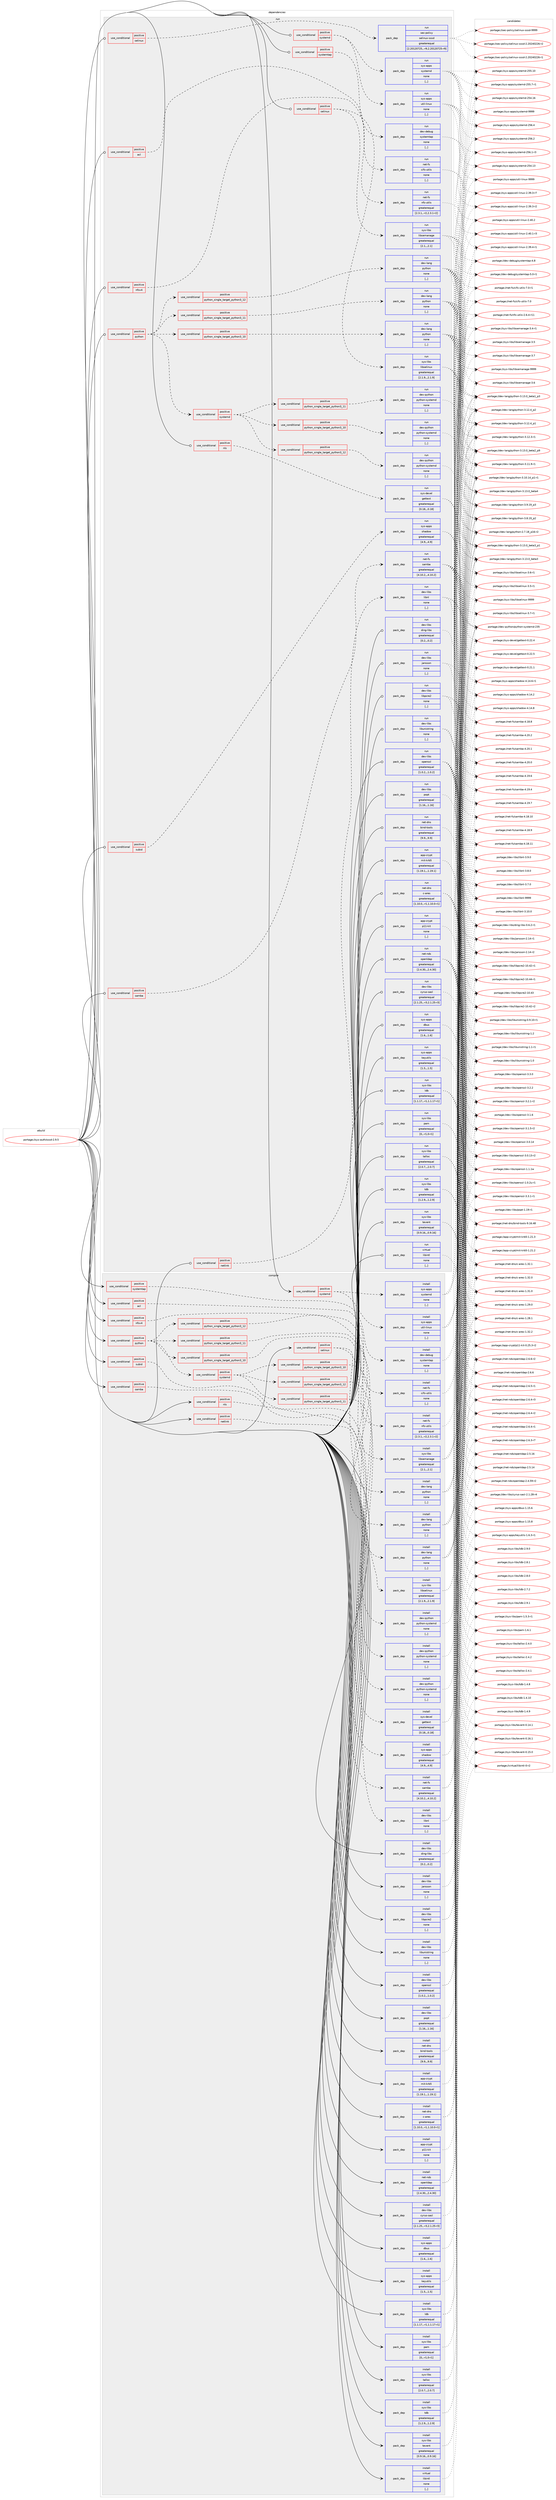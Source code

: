 digraph prolog {

# *************
# Graph options
# *************

newrank=true;
concentrate=true;
compound=true;
graph [rankdir=LR,fontname=Helvetica,fontsize=10,ranksep=1.5];#, ranksep=2.5, nodesep=0.2];
edge  [arrowhead=vee];
node  [fontname=Helvetica,fontsize=10];

# **********
# The ebuild
# **********

subgraph cluster_leftcol {
color=gray;
label=<<i>ebuild</i>>;
id [label="portage://sys-auth/sssd-2.9.5", color=red, width=4, href="../sys-auth/sssd-2.9.5.svg"];
}

# ****************
# The dependencies
# ****************

subgraph cluster_midcol {
color=gray;
label=<<i>dependencies</i>>;
subgraph cluster_compile {
fillcolor="#eeeeee";
style=filled;
label=<<i>compile</i>>;
subgraph cond113370 {
dependency427402 [label=<<TABLE BORDER="0" CELLBORDER="1" CELLSPACING="0" CELLPADDING="4"><TR><TD ROWSPAN="3" CELLPADDING="10">use_conditional</TD></TR><TR><TD>positive</TD></TR><TR><TD>acl</TD></TR></TABLE>>, shape=none, color=red];
subgraph pack311095 {
dependency427403 [label=<<TABLE BORDER="0" CELLBORDER="1" CELLSPACING="0" CELLPADDING="4" WIDTH="220"><TR><TD ROWSPAN="6" CELLPADDING="30">pack_dep</TD></TR><TR><TD WIDTH="110">install</TD></TR><TR><TD>net-fs</TD></TR><TR><TD>cifs-utils</TD></TR><TR><TD>none</TD></TR><TR><TD>[,,]</TD></TR></TABLE>>, shape=none, color=blue];
}
dependency427402:e -> dependency427403:w [weight=20,style="dashed",arrowhead="vee"];
}
id:e -> dependency427402:w [weight=20,style="solid",arrowhead="vee"];
subgraph cond113371 {
dependency427404 [label=<<TABLE BORDER="0" CELLBORDER="1" CELLSPACING="0" CELLPADDING="4"><TR><TD ROWSPAN="3" CELLPADDING="10">use_conditional</TD></TR><TR><TD>positive</TD></TR><TR><TD>netlink</TD></TR></TABLE>>, shape=none, color=red];
subgraph pack311096 {
dependency427405 [label=<<TABLE BORDER="0" CELLBORDER="1" CELLSPACING="0" CELLPADDING="4" WIDTH="220"><TR><TD ROWSPAN="6" CELLPADDING="30">pack_dep</TD></TR><TR><TD WIDTH="110">install</TD></TR><TR><TD>dev-libs</TD></TR><TR><TD>libnl</TD></TR><TR><TD>none</TD></TR><TR><TD>[,,]</TD></TR></TABLE>>, shape=none, color=blue];
}
dependency427404:e -> dependency427405:w [weight=20,style="dashed",arrowhead="vee"];
}
id:e -> dependency427404:w [weight=20,style="solid",arrowhead="vee"];
subgraph cond113372 {
dependency427406 [label=<<TABLE BORDER="0" CELLBORDER="1" CELLSPACING="0" CELLPADDING="4"><TR><TD ROWSPAN="3" CELLPADDING="10">use_conditional</TD></TR><TR><TD>positive</TD></TR><TR><TD>nfsv4</TD></TR></TABLE>>, shape=none, color=red];
subgraph pack311097 {
dependency427407 [label=<<TABLE BORDER="0" CELLBORDER="1" CELLSPACING="0" CELLPADDING="4" WIDTH="220"><TR><TD ROWSPAN="6" CELLPADDING="30">pack_dep</TD></TR><TR><TD WIDTH="110">install</TD></TR><TR><TD>net-fs</TD></TR><TR><TD>nfs-utils</TD></TR><TR><TD>greaterequal</TD></TR><TR><TD>[2.3.1,,-r2,2.3.1-r2]</TD></TR></TABLE>>, shape=none, color=blue];
}
dependency427406:e -> dependency427407:w [weight=20,style="dashed",arrowhead="vee"];
}
id:e -> dependency427406:w [weight=20,style="solid",arrowhead="vee"];
subgraph cond113373 {
dependency427408 [label=<<TABLE BORDER="0" CELLBORDER="1" CELLSPACING="0" CELLPADDING="4"><TR><TD ROWSPAN="3" CELLPADDING="10">use_conditional</TD></TR><TR><TD>positive</TD></TR><TR><TD>nls</TD></TR></TABLE>>, shape=none, color=red];
subgraph pack311098 {
dependency427409 [label=<<TABLE BORDER="0" CELLBORDER="1" CELLSPACING="0" CELLPADDING="4" WIDTH="220"><TR><TD ROWSPAN="6" CELLPADDING="30">pack_dep</TD></TR><TR><TD WIDTH="110">install</TD></TR><TR><TD>sys-devel</TD></TR><TR><TD>gettext</TD></TR><TR><TD>greaterequal</TD></TR><TR><TD>[0.18,,,0.18]</TD></TR></TABLE>>, shape=none, color=blue];
}
dependency427408:e -> dependency427409:w [weight=20,style="dashed",arrowhead="vee"];
}
id:e -> dependency427408:w [weight=20,style="solid",arrowhead="vee"];
subgraph cond113374 {
dependency427410 [label=<<TABLE BORDER="0" CELLBORDER="1" CELLSPACING="0" CELLPADDING="4"><TR><TD ROWSPAN="3" CELLPADDING="10">use_conditional</TD></TR><TR><TD>positive</TD></TR><TR><TD>python</TD></TR></TABLE>>, shape=none, color=red];
subgraph cond113375 {
dependency427411 [label=<<TABLE BORDER="0" CELLBORDER="1" CELLSPACING="0" CELLPADDING="4"><TR><TD ROWSPAN="3" CELLPADDING="10">use_conditional</TD></TR><TR><TD>positive</TD></TR><TR><TD>python_single_target_python3_10</TD></TR></TABLE>>, shape=none, color=red];
subgraph pack311099 {
dependency427412 [label=<<TABLE BORDER="0" CELLBORDER="1" CELLSPACING="0" CELLPADDING="4" WIDTH="220"><TR><TD ROWSPAN="6" CELLPADDING="30">pack_dep</TD></TR><TR><TD WIDTH="110">install</TD></TR><TR><TD>dev-lang</TD></TR><TR><TD>python</TD></TR><TR><TD>none</TD></TR><TR><TD>[,,]</TD></TR></TABLE>>, shape=none, color=blue];
}
dependency427411:e -> dependency427412:w [weight=20,style="dashed",arrowhead="vee"];
}
dependency427410:e -> dependency427411:w [weight=20,style="dashed",arrowhead="vee"];
subgraph cond113376 {
dependency427413 [label=<<TABLE BORDER="0" CELLBORDER="1" CELLSPACING="0" CELLPADDING="4"><TR><TD ROWSPAN="3" CELLPADDING="10">use_conditional</TD></TR><TR><TD>positive</TD></TR><TR><TD>python_single_target_python3_11</TD></TR></TABLE>>, shape=none, color=red];
subgraph pack311100 {
dependency427414 [label=<<TABLE BORDER="0" CELLBORDER="1" CELLSPACING="0" CELLPADDING="4" WIDTH="220"><TR><TD ROWSPAN="6" CELLPADDING="30">pack_dep</TD></TR><TR><TD WIDTH="110">install</TD></TR><TR><TD>dev-lang</TD></TR><TR><TD>python</TD></TR><TR><TD>none</TD></TR><TR><TD>[,,]</TD></TR></TABLE>>, shape=none, color=blue];
}
dependency427413:e -> dependency427414:w [weight=20,style="dashed",arrowhead="vee"];
}
dependency427410:e -> dependency427413:w [weight=20,style="dashed",arrowhead="vee"];
subgraph cond113377 {
dependency427415 [label=<<TABLE BORDER="0" CELLBORDER="1" CELLSPACING="0" CELLPADDING="4"><TR><TD ROWSPAN="3" CELLPADDING="10">use_conditional</TD></TR><TR><TD>positive</TD></TR><TR><TD>python_single_target_python3_12</TD></TR></TABLE>>, shape=none, color=red];
subgraph pack311101 {
dependency427416 [label=<<TABLE BORDER="0" CELLBORDER="1" CELLSPACING="0" CELLPADDING="4" WIDTH="220"><TR><TD ROWSPAN="6" CELLPADDING="30">pack_dep</TD></TR><TR><TD WIDTH="110">install</TD></TR><TR><TD>dev-lang</TD></TR><TR><TD>python</TD></TR><TR><TD>none</TD></TR><TR><TD>[,,]</TD></TR></TABLE>>, shape=none, color=blue];
}
dependency427415:e -> dependency427416:w [weight=20,style="dashed",arrowhead="vee"];
}
dependency427410:e -> dependency427415:w [weight=20,style="dashed",arrowhead="vee"];
subgraph cond113378 {
dependency427417 [label=<<TABLE BORDER="0" CELLBORDER="1" CELLSPACING="0" CELLPADDING="4"><TR><TD ROWSPAN="3" CELLPADDING="10">use_conditional</TD></TR><TR><TD>positive</TD></TR><TR><TD>systemd</TD></TR></TABLE>>, shape=none, color=red];
subgraph cond113379 {
dependency427418 [label=<<TABLE BORDER="0" CELLBORDER="1" CELLSPACING="0" CELLPADDING="4"><TR><TD ROWSPAN="3" CELLPADDING="10">use_conditional</TD></TR><TR><TD>positive</TD></TR><TR><TD>python_single_target_python3_10</TD></TR></TABLE>>, shape=none, color=red];
subgraph pack311102 {
dependency427419 [label=<<TABLE BORDER="0" CELLBORDER="1" CELLSPACING="0" CELLPADDING="4" WIDTH="220"><TR><TD ROWSPAN="6" CELLPADDING="30">pack_dep</TD></TR><TR><TD WIDTH="110">install</TD></TR><TR><TD>dev-python</TD></TR><TR><TD>python-systemd</TD></TR><TR><TD>none</TD></TR><TR><TD>[,,]</TD></TR></TABLE>>, shape=none, color=blue];
}
dependency427418:e -> dependency427419:w [weight=20,style="dashed",arrowhead="vee"];
}
dependency427417:e -> dependency427418:w [weight=20,style="dashed",arrowhead="vee"];
subgraph cond113380 {
dependency427420 [label=<<TABLE BORDER="0" CELLBORDER="1" CELLSPACING="0" CELLPADDING="4"><TR><TD ROWSPAN="3" CELLPADDING="10">use_conditional</TD></TR><TR><TD>positive</TD></TR><TR><TD>python_single_target_python3_11</TD></TR></TABLE>>, shape=none, color=red];
subgraph pack311103 {
dependency427421 [label=<<TABLE BORDER="0" CELLBORDER="1" CELLSPACING="0" CELLPADDING="4" WIDTH="220"><TR><TD ROWSPAN="6" CELLPADDING="30">pack_dep</TD></TR><TR><TD WIDTH="110">install</TD></TR><TR><TD>dev-python</TD></TR><TR><TD>python-systemd</TD></TR><TR><TD>none</TD></TR><TR><TD>[,,]</TD></TR></TABLE>>, shape=none, color=blue];
}
dependency427420:e -> dependency427421:w [weight=20,style="dashed",arrowhead="vee"];
}
dependency427417:e -> dependency427420:w [weight=20,style="dashed",arrowhead="vee"];
subgraph cond113381 {
dependency427422 [label=<<TABLE BORDER="0" CELLBORDER="1" CELLSPACING="0" CELLPADDING="4"><TR><TD ROWSPAN="3" CELLPADDING="10">use_conditional</TD></TR><TR><TD>positive</TD></TR><TR><TD>python_single_target_python3_12</TD></TR></TABLE>>, shape=none, color=red];
subgraph pack311104 {
dependency427423 [label=<<TABLE BORDER="0" CELLBORDER="1" CELLSPACING="0" CELLPADDING="4" WIDTH="220"><TR><TD ROWSPAN="6" CELLPADDING="30">pack_dep</TD></TR><TR><TD WIDTH="110">install</TD></TR><TR><TD>dev-python</TD></TR><TR><TD>python-systemd</TD></TR><TR><TD>none</TD></TR><TR><TD>[,,]</TD></TR></TABLE>>, shape=none, color=blue];
}
dependency427422:e -> dependency427423:w [weight=20,style="dashed",arrowhead="vee"];
}
dependency427417:e -> dependency427422:w [weight=20,style="dashed",arrowhead="vee"];
}
dependency427410:e -> dependency427417:w [weight=20,style="dashed",arrowhead="vee"];
}
id:e -> dependency427410:w [weight=20,style="solid",arrowhead="vee"];
subgraph cond113382 {
dependency427424 [label=<<TABLE BORDER="0" CELLBORDER="1" CELLSPACING="0" CELLPADDING="4"><TR><TD ROWSPAN="3" CELLPADDING="10">use_conditional</TD></TR><TR><TD>positive</TD></TR><TR><TD>samba</TD></TR></TABLE>>, shape=none, color=red];
subgraph pack311105 {
dependency427425 [label=<<TABLE BORDER="0" CELLBORDER="1" CELLSPACING="0" CELLPADDING="4" WIDTH="220"><TR><TD ROWSPAN="6" CELLPADDING="30">pack_dep</TD></TR><TR><TD WIDTH="110">install</TD></TR><TR><TD>net-fs</TD></TR><TR><TD>samba</TD></TR><TR><TD>greaterequal</TD></TR><TR><TD>[4.10.2,,,4.10.2]</TD></TR></TABLE>>, shape=none, color=blue];
}
dependency427424:e -> dependency427425:w [weight=20,style="dashed",arrowhead="vee"];
}
id:e -> dependency427424:w [weight=20,style="solid",arrowhead="vee"];
subgraph cond113383 {
dependency427426 [label=<<TABLE BORDER="0" CELLBORDER="1" CELLSPACING="0" CELLPADDING="4"><TR><TD ROWSPAN="3" CELLPADDING="10">use_conditional</TD></TR><TR><TD>positive</TD></TR><TR><TD>selinux</TD></TR></TABLE>>, shape=none, color=red];
subgraph pack311106 {
dependency427427 [label=<<TABLE BORDER="0" CELLBORDER="1" CELLSPACING="0" CELLPADDING="4" WIDTH="220"><TR><TD ROWSPAN="6" CELLPADDING="30">pack_dep</TD></TR><TR><TD WIDTH="110">install</TD></TR><TR><TD>sys-libs</TD></TR><TR><TD>libselinux</TD></TR><TR><TD>greaterequal</TD></TR><TR><TD>[2.1.9,,,2.1.9]</TD></TR></TABLE>>, shape=none, color=blue];
}
dependency427426:e -> dependency427427:w [weight=20,style="dashed",arrowhead="vee"];
subgraph pack311107 {
dependency427428 [label=<<TABLE BORDER="0" CELLBORDER="1" CELLSPACING="0" CELLPADDING="4" WIDTH="220"><TR><TD ROWSPAN="6" CELLPADDING="30">pack_dep</TD></TR><TR><TD WIDTH="110">install</TD></TR><TR><TD>sys-libs</TD></TR><TR><TD>libsemanage</TD></TR><TR><TD>greaterequal</TD></TR><TR><TD>[2.1,,,2.1]</TD></TR></TABLE>>, shape=none, color=blue];
}
dependency427426:e -> dependency427428:w [weight=20,style="dashed",arrowhead="vee"];
}
id:e -> dependency427426:w [weight=20,style="solid",arrowhead="vee"];
subgraph cond113384 {
dependency427429 [label=<<TABLE BORDER="0" CELLBORDER="1" CELLSPACING="0" CELLPADDING="4"><TR><TD ROWSPAN="3" CELLPADDING="10">use_conditional</TD></TR><TR><TD>positive</TD></TR><TR><TD>subid</TD></TR></TABLE>>, shape=none, color=red];
subgraph pack311108 {
dependency427430 [label=<<TABLE BORDER="0" CELLBORDER="1" CELLSPACING="0" CELLPADDING="4" WIDTH="220"><TR><TD ROWSPAN="6" CELLPADDING="30">pack_dep</TD></TR><TR><TD WIDTH="110">install</TD></TR><TR><TD>sys-apps</TD></TR><TR><TD>shadow</TD></TR><TR><TD>greaterequal</TD></TR><TR><TD>[4.9,,,4.9]</TD></TR></TABLE>>, shape=none, color=blue];
}
dependency427429:e -> dependency427430:w [weight=20,style="dashed",arrowhead="vee"];
}
id:e -> dependency427429:w [weight=20,style="solid",arrowhead="vee"];
subgraph cond113385 {
dependency427431 [label=<<TABLE BORDER="0" CELLBORDER="1" CELLSPACING="0" CELLPADDING="4"><TR><TD ROWSPAN="3" CELLPADDING="10">use_conditional</TD></TR><TR><TD>positive</TD></TR><TR><TD>systemd</TD></TR></TABLE>>, shape=none, color=red];
subgraph pack311109 {
dependency427432 [label=<<TABLE BORDER="0" CELLBORDER="1" CELLSPACING="0" CELLPADDING="4" WIDTH="220"><TR><TD ROWSPAN="6" CELLPADDING="30">pack_dep</TD></TR><TR><TD WIDTH="110">install</TD></TR><TR><TD>sys-apps</TD></TR><TR><TD>systemd</TD></TR><TR><TD>none</TD></TR><TR><TD>[,,]</TD></TR></TABLE>>, shape=none, color=blue];
}
dependency427431:e -> dependency427432:w [weight=20,style="dashed",arrowhead="vee"];
subgraph pack311110 {
dependency427433 [label=<<TABLE BORDER="0" CELLBORDER="1" CELLSPACING="0" CELLPADDING="4" WIDTH="220"><TR><TD ROWSPAN="6" CELLPADDING="30">pack_dep</TD></TR><TR><TD WIDTH="110">install</TD></TR><TR><TD>sys-apps</TD></TR><TR><TD>util-linux</TD></TR><TR><TD>none</TD></TR><TR><TD>[,,]</TD></TR></TABLE>>, shape=none, color=blue];
}
dependency427431:e -> dependency427433:w [weight=20,style="dashed",arrowhead="vee"];
}
id:e -> dependency427431:w [weight=20,style="solid",arrowhead="vee"];
subgraph cond113386 {
dependency427434 [label=<<TABLE BORDER="0" CELLBORDER="1" CELLSPACING="0" CELLPADDING="4"><TR><TD ROWSPAN="3" CELLPADDING="10">use_conditional</TD></TR><TR><TD>positive</TD></TR><TR><TD>systemtap</TD></TR></TABLE>>, shape=none, color=red];
subgraph pack311111 {
dependency427435 [label=<<TABLE BORDER="0" CELLBORDER="1" CELLSPACING="0" CELLPADDING="4" WIDTH="220"><TR><TD ROWSPAN="6" CELLPADDING="30">pack_dep</TD></TR><TR><TD WIDTH="110">install</TD></TR><TR><TD>dev-debug</TD></TR><TR><TD>systemtap</TD></TR><TR><TD>none</TD></TR><TR><TD>[,,]</TD></TR></TABLE>>, shape=none, color=blue];
}
dependency427434:e -> dependency427435:w [weight=20,style="dashed",arrowhead="vee"];
}
id:e -> dependency427434:w [weight=20,style="solid",arrowhead="vee"];
subgraph pack311112 {
dependency427436 [label=<<TABLE BORDER="0" CELLBORDER="1" CELLSPACING="0" CELLPADDING="4" WIDTH="220"><TR><TD ROWSPAN="6" CELLPADDING="30">pack_dep</TD></TR><TR><TD WIDTH="110">install</TD></TR><TR><TD>app-crypt</TD></TR><TR><TD>mit-krb5</TD></TR><TR><TD>greaterequal</TD></TR><TR><TD>[1.19.1,,,1.19.1]</TD></TR></TABLE>>, shape=none, color=blue];
}
id:e -> dependency427436:w [weight=20,style="solid",arrowhead="vee"];
subgraph pack311113 {
dependency427437 [label=<<TABLE BORDER="0" CELLBORDER="1" CELLSPACING="0" CELLPADDING="4" WIDTH="220"><TR><TD ROWSPAN="6" CELLPADDING="30">pack_dep</TD></TR><TR><TD WIDTH="110">install</TD></TR><TR><TD>app-crypt</TD></TR><TR><TD>p11-kit</TD></TR><TR><TD>none</TD></TR><TR><TD>[,,]</TD></TR></TABLE>>, shape=none, color=blue];
}
id:e -> dependency427437:w [weight=20,style="solid",arrowhead="vee"];
subgraph pack311114 {
dependency427438 [label=<<TABLE BORDER="0" CELLBORDER="1" CELLSPACING="0" CELLPADDING="4" WIDTH="220"><TR><TD ROWSPAN="6" CELLPADDING="30">pack_dep</TD></TR><TR><TD WIDTH="110">install</TD></TR><TR><TD>dev-libs</TD></TR><TR><TD>cyrus-sasl</TD></TR><TR><TD>greaterequal</TD></TR><TR><TD>[2.1.25,,-r3,2.1.25-r3]</TD></TR></TABLE>>, shape=none, color=blue];
}
id:e -> dependency427438:w [weight=20,style="solid",arrowhead="vee"];
subgraph pack311115 {
dependency427439 [label=<<TABLE BORDER="0" CELLBORDER="1" CELLSPACING="0" CELLPADDING="4" WIDTH="220"><TR><TD ROWSPAN="6" CELLPADDING="30">pack_dep</TD></TR><TR><TD WIDTH="110">install</TD></TR><TR><TD>dev-libs</TD></TR><TR><TD>ding-libs</TD></TR><TR><TD>greaterequal</TD></TR><TR><TD>[0.2,,,0.2]</TD></TR></TABLE>>, shape=none, color=blue];
}
id:e -> dependency427439:w [weight=20,style="solid",arrowhead="vee"];
subgraph pack311116 {
dependency427440 [label=<<TABLE BORDER="0" CELLBORDER="1" CELLSPACING="0" CELLPADDING="4" WIDTH="220"><TR><TD ROWSPAN="6" CELLPADDING="30">pack_dep</TD></TR><TR><TD WIDTH="110">install</TD></TR><TR><TD>dev-libs</TD></TR><TR><TD>jansson</TD></TR><TR><TD>none</TD></TR><TR><TD>[,,]</TD></TR></TABLE>>, shape=none, color=blue];
}
id:e -> dependency427440:w [weight=20,style="solid",arrowhead="vee"];
subgraph pack311117 {
dependency427441 [label=<<TABLE BORDER="0" CELLBORDER="1" CELLSPACING="0" CELLPADDING="4" WIDTH="220"><TR><TD ROWSPAN="6" CELLPADDING="30">pack_dep</TD></TR><TR><TD WIDTH="110">install</TD></TR><TR><TD>dev-libs</TD></TR><TR><TD>libpcre2</TD></TR><TR><TD>none</TD></TR><TR><TD>[,,]</TD></TR></TABLE>>, shape=none, color=blue];
}
id:e -> dependency427441:w [weight=20,style="solid",arrowhead="vee"];
subgraph pack311118 {
dependency427442 [label=<<TABLE BORDER="0" CELLBORDER="1" CELLSPACING="0" CELLPADDING="4" WIDTH="220"><TR><TD ROWSPAN="6" CELLPADDING="30">pack_dep</TD></TR><TR><TD WIDTH="110">install</TD></TR><TR><TD>dev-libs</TD></TR><TR><TD>libunistring</TD></TR><TR><TD>none</TD></TR><TR><TD>[,,]</TD></TR></TABLE>>, shape=none, color=blue];
}
id:e -> dependency427442:w [weight=20,style="solid",arrowhead="vee"];
subgraph pack311119 {
dependency427443 [label=<<TABLE BORDER="0" CELLBORDER="1" CELLSPACING="0" CELLPADDING="4" WIDTH="220"><TR><TD ROWSPAN="6" CELLPADDING="30">pack_dep</TD></TR><TR><TD WIDTH="110">install</TD></TR><TR><TD>dev-libs</TD></TR><TR><TD>openssl</TD></TR><TR><TD>greaterequal</TD></TR><TR><TD>[1.0.2,,,1.0.2]</TD></TR></TABLE>>, shape=none, color=blue];
}
id:e -> dependency427443:w [weight=20,style="solid",arrowhead="vee"];
subgraph pack311120 {
dependency427444 [label=<<TABLE BORDER="0" CELLBORDER="1" CELLSPACING="0" CELLPADDING="4" WIDTH="220"><TR><TD ROWSPAN="6" CELLPADDING="30">pack_dep</TD></TR><TR><TD WIDTH="110">install</TD></TR><TR><TD>dev-libs</TD></TR><TR><TD>popt</TD></TR><TR><TD>greaterequal</TD></TR><TR><TD>[1.16,,,1.16]</TD></TR></TABLE>>, shape=none, color=blue];
}
id:e -> dependency427444:w [weight=20,style="solid",arrowhead="vee"];
subgraph pack311121 {
dependency427445 [label=<<TABLE BORDER="0" CELLBORDER="1" CELLSPACING="0" CELLPADDING="4" WIDTH="220"><TR><TD ROWSPAN="6" CELLPADDING="30">pack_dep</TD></TR><TR><TD WIDTH="110">install</TD></TR><TR><TD>net-dns</TD></TR><TR><TD>bind-tools</TD></TR><TR><TD>greaterequal</TD></TR><TR><TD>[9.9,,,9.9]</TD></TR></TABLE>>, shape=none, color=blue];
}
id:e -> dependency427445:w [weight=20,style="solid",arrowhead="vee"];
subgraph pack311122 {
dependency427446 [label=<<TABLE BORDER="0" CELLBORDER="1" CELLSPACING="0" CELLPADDING="4" WIDTH="220"><TR><TD ROWSPAN="6" CELLPADDING="30">pack_dep</TD></TR><TR><TD WIDTH="110">install</TD></TR><TR><TD>net-dns</TD></TR><TR><TD>c-ares</TD></TR><TR><TD>greaterequal</TD></TR><TR><TD>[1.10.0,,-r1,1.10.0-r1]</TD></TR></TABLE>>, shape=none, color=blue];
}
id:e -> dependency427446:w [weight=20,style="solid",arrowhead="vee"];
subgraph pack311123 {
dependency427447 [label=<<TABLE BORDER="0" CELLBORDER="1" CELLSPACING="0" CELLPADDING="4" WIDTH="220"><TR><TD ROWSPAN="6" CELLPADDING="30">pack_dep</TD></TR><TR><TD WIDTH="110">install</TD></TR><TR><TD>net-nds</TD></TR><TR><TD>openldap</TD></TR><TR><TD>greaterequal</TD></TR><TR><TD>[2.4.30,,,2.4.30]</TD></TR></TABLE>>, shape=none, color=blue];
}
id:e -> dependency427447:w [weight=20,style="solid",arrowhead="vee"];
subgraph pack311124 {
dependency427448 [label=<<TABLE BORDER="0" CELLBORDER="1" CELLSPACING="0" CELLPADDING="4" WIDTH="220"><TR><TD ROWSPAN="6" CELLPADDING="30">pack_dep</TD></TR><TR><TD WIDTH="110">install</TD></TR><TR><TD>sys-apps</TD></TR><TR><TD>dbus</TD></TR><TR><TD>greaterequal</TD></TR><TR><TD>[1.6,,,1.6]</TD></TR></TABLE>>, shape=none, color=blue];
}
id:e -> dependency427448:w [weight=20,style="solid",arrowhead="vee"];
subgraph pack311125 {
dependency427449 [label=<<TABLE BORDER="0" CELLBORDER="1" CELLSPACING="0" CELLPADDING="4" WIDTH="220"><TR><TD ROWSPAN="6" CELLPADDING="30">pack_dep</TD></TR><TR><TD WIDTH="110">install</TD></TR><TR><TD>sys-apps</TD></TR><TR><TD>keyutils</TD></TR><TR><TD>greaterequal</TD></TR><TR><TD>[1.5,,,1.5]</TD></TR></TABLE>>, shape=none, color=blue];
}
id:e -> dependency427449:w [weight=20,style="solid",arrowhead="vee"];
subgraph pack311126 {
dependency427450 [label=<<TABLE BORDER="0" CELLBORDER="1" CELLSPACING="0" CELLPADDING="4" WIDTH="220"><TR><TD ROWSPAN="6" CELLPADDING="30">pack_dep</TD></TR><TR><TD WIDTH="110">install</TD></TR><TR><TD>sys-libs</TD></TR><TR><TD>ldb</TD></TR><TR><TD>greaterequal</TD></TR><TR><TD>[1.1.17,,-r1,1.1.17-r1]</TD></TR></TABLE>>, shape=none, color=blue];
}
id:e -> dependency427450:w [weight=20,style="solid",arrowhead="vee"];
subgraph pack311127 {
dependency427451 [label=<<TABLE BORDER="0" CELLBORDER="1" CELLSPACING="0" CELLPADDING="4" WIDTH="220"><TR><TD ROWSPAN="6" CELLPADDING="30">pack_dep</TD></TR><TR><TD WIDTH="110">install</TD></TR><TR><TD>sys-libs</TD></TR><TR><TD>pam</TD></TR><TR><TD>greaterequal</TD></TR><TR><TD>[0,,-r1,0-r1]</TD></TR></TABLE>>, shape=none, color=blue];
}
id:e -> dependency427451:w [weight=20,style="solid",arrowhead="vee"];
subgraph pack311128 {
dependency427452 [label=<<TABLE BORDER="0" CELLBORDER="1" CELLSPACING="0" CELLPADDING="4" WIDTH="220"><TR><TD ROWSPAN="6" CELLPADDING="30">pack_dep</TD></TR><TR><TD WIDTH="110">install</TD></TR><TR><TD>sys-libs</TD></TR><TR><TD>talloc</TD></TR><TR><TD>greaterequal</TD></TR><TR><TD>[2.0.7,,,2.0.7]</TD></TR></TABLE>>, shape=none, color=blue];
}
id:e -> dependency427452:w [weight=20,style="solid",arrowhead="vee"];
subgraph pack311129 {
dependency427453 [label=<<TABLE BORDER="0" CELLBORDER="1" CELLSPACING="0" CELLPADDING="4" WIDTH="220"><TR><TD ROWSPAN="6" CELLPADDING="30">pack_dep</TD></TR><TR><TD WIDTH="110">install</TD></TR><TR><TD>sys-libs</TD></TR><TR><TD>tdb</TD></TR><TR><TD>greaterequal</TD></TR><TR><TD>[1.2.9,,,1.2.9]</TD></TR></TABLE>>, shape=none, color=blue];
}
id:e -> dependency427453:w [weight=20,style="solid",arrowhead="vee"];
subgraph pack311130 {
dependency427454 [label=<<TABLE BORDER="0" CELLBORDER="1" CELLSPACING="0" CELLPADDING="4" WIDTH="220"><TR><TD ROWSPAN="6" CELLPADDING="30">pack_dep</TD></TR><TR><TD WIDTH="110">install</TD></TR><TR><TD>sys-libs</TD></TR><TR><TD>tevent</TD></TR><TR><TD>greaterequal</TD></TR><TR><TD>[0.9.16,,,0.9.16]</TD></TR></TABLE>>, shape=none, color=blue];
}
id:e -> dependency427454:w [weight=20,style="solid",arrowhead="vee"];
subgraph pack311131 {
dependency427455 [label=<<TABLE BORDER="0" CELLBORDER="1" CELLSPACING="0" CELLPADDING="4" WIDTH="220"><TR><TD ROWSPAN="6" CELLPADDING="30">pack_dep</TD></TR><TR><TD WIDTH="110">install</TD></TR><TR><TD>virtual</TD></TR><TR><TD>libintl</TD></TR><TR><TD>none</TD></TR><TR><TD>[,,]</TD></TR></TABLE>>, shape=none, color=blue];
}
id:e -> dependency427455:w [weight=20,style="solid",arrowhead="vee"];
}
subgraph cluster_compileandrun {
fillcolor="#eeeeee";
style=filled;
label=<<i>compile and run</i>>;
}
subgraph cluster_run {
fillcolor="#eeeeee";
style=filled;
label=<<i>run</i>>;
subgraph cond113387 {
dependency427456 [label=<<TABLE BORDER="0" CELLBORDER="1" CELLSPACING="0" CELLPADDING="4"><TR><TD ROWSPAN="3" CELLPADDING="10">use_conditional</TD></TR><TR><TD>positive</TD></TR><TR><TD>acl</TD></TR></TABLE>>, shape=none, color=red];
subgraph pack311132 {
dependency427457 [label=<<TABLE BORDER="0" CELLBORDER="1" CELLSPACING="0" CELLPADDING="4" WIDTH="220"><TR><TD ROWSPAN="6" CELLPADDING="30">pack_dep</TD></TR><TR><TD WIDTH="110">run</TD></TR><TR><TD>net-fs</TD></TR><TR><TD>cifs-utils</TD></TR><TR><TD>none</TD></TR><TR><TD>[,,]</TD></TR></TABLE>>, shape=none, color=blue];
}
dependency427456:e -> dependency427457:w [weight=20,style="dashed",arrowhead="vee"];
}
id:e -> dependency427456:w [weight=20,style="solid",arrowhead="odot"];
subgraph cond113388 {
dependency427458 [label=<<TABLE BORDER="0" CELLBORDER="1" CELLSPACING="0" CELLPADDING="4"><TR><TD ROWSPAN="3" CELLPADDING="10">use_conditional</TD></TR><TR><TD>positive</TD></TR><TR><TD>netlink</TD></TR></TABLE>>, shape=none, color=red];
subgraph pack311133 {
dependency427459 [label=<<TABLE BORDER="0" CELLBORDER="1" CELLSPACING="0" CELLPADDING="4" WIDTH="220"><TR><TD ROWSPAN="6" CELLPADDING="30">pack_dep</TD></TR><TR><TD WIDTH="110">run</TD></TR><TR><TD>dev-libs</TD></TR><TR><TD>libnl</TD></TR><TR><TD>none</TD></TR><TR><TD>[,,]</TD></TR></TABLE>>, shape=none, color=blue];
}
dependency427458:e -> dependency427459:w [weight=20,style="dashed",arrowhead="vee"];
}
id:e -> dependency427458:w [weight=20,style="solid",arrowhead="odot"];
subgraph cond113389 {
dependency427460 [label=<<TABLE BORDER="0" CELLBORDER="1" CELLSPACING="0" CELLPADDING="4"><TR><TD ROWSPAN="3" CELLPADDING="10">use_conditional</TD></TR><TR><TD>positive</TD></TR><TR><TD>nfsv4</TD></TR></TABLE>>, shape=none, color=red];
subgraph pack311134 {
dependency427461 [label=<<TABLE BORDER="0" CELLBORDER="1" CELLSPACING="0" CELLPADDING="4" WIDTH="220"><TR><TD ROWSPAN="6" CELLPADDING="30">pack_dep</TD></TR><TR><TD WIDTH="110">run</TD></TR><TR><TD>net-fs</TD></TR><TR><TD>nfs-utils</TD></TR><TR><TD>greaterequal</TD></TR><TR><TD>[2.3.1,,-r2,2.3.1-r2]</TD></TR></TABLE>>, shape=none, color=blue];
}
dependency427460:e -> dependency427461:w [weight=20,style="dashed",arrowhead="vee"];
}
id:e -> dependency427460:w [weight=20,style="solid",arrowhead="odot"];
subgraph cond113390 {
dependency427462 [label=<<TABLE BORDER="0" CELLBORDER="1" CELLSPACING="0" CELLPADDING="4"><TR><TD ROWSPAN="3" CELLPADDING="10">use_conditional</TD></TR><TR><TD>positive</TD></TR><TR><TD>nls</TD></TR></TABLE>>, shape=none, color=red];
subgraph pack311135 {
dependency427463 [label=<<TABLE BORDER="0" CELLBORDER="1" CELLSPACING="0" CELLPADDING="4" WIDTH="220"><TR><TD ROWSPAN="6" CELLPADDING="30">pack_dep</TD></TR><TR><TD WIDTH="110">run</TD></TR><TR><TD>sys-devel</TD></TR><TR><TD>gettext</TD></TR><TR><TD>greaterequal</TD></TR><TR><TD>[0.18,,,0.18]</TD></TR></TABLE>>, shape=none, color=blue];
}
dependency427462:e -> dependency427463:w [weight=20,style="dashed",arrowhead="vee"];
}
id:e -> dependency427462:w [weight=20,style="solid",arrowhead="odot"];
subgraph cond113391 {
dependency427464 [label=<<TABLE BORDER="0" CELLBORDER="1" CELLSPACING="0" CELLPADDING="4"><TR><TD ROWSPAN="3" CELLPADDING="10">use_conditional</TD></TR><TR><TD>positive</TD></TR><TR><TD>python</TD></TR></TABLE>>, shape=none, color=red];
subgraph cond113392 {
dependency427465 [label=<<TABLE BORDER="0" CELLBORDER="1" CELLSPACING="0" CELLPADDING="4"><TR><TD ROWSPAN="3" CELLPADDING="10">use_conditional</TD></TR><TR><TD>positive</TD></TR><TR><TD>python_single_target_python3_10</TD></TR></TABLE>>, shape=none, color=red];
subgraph pack311136 {
dependency427466 [label=<<TABLE BORDER="0" CELLBORDER="1" CELLSPACING="0" CELLPADDING="4" WIDTH="220"><TR><TD ROWSPAN="6" CELLPADDING="30">pack_dep</TD></TR><TR><TD WIDTH="110">run</TD></TR><TR><TD>dev-lang</TD></TR><TR><TD>python</TD></TR><TR><TD>none</TD></TR><TR><TD>[,,]</TD></TR></TABLE>>, shape=none, color=blue];
}
dependency427465:e -> dependency427466:w [weight=20,style="dashed",arrowhead="vee"];
}
dependency427464:e -> dependency427465:w [weight=20,style="dashed",arrowhead="vee"];
subgraph cond113393 {
dependency427467 [label=<<TABLE BORDER="0" CELLBORDER="1" CELLSPACING="0" CELLPADDING="4"><TR><TD ROWSPAN="3" CELLPADDING="10">use_conditional</TD></TR><TR><TD>positive</TD></TR><TR><TD>python_single_target_python3_11</TD></TR></TABLE>>, shape=none, color=red];
subgraph pack311137 {
dependency427468 [label=<<TABLE BORDER="0" CELLBORDER="1" CELLSPACING="0" CELLPADDING="4" WIDTH="220"><TR><TD ROWSPAN="6" CELLPADDING="30">pack_dep</TD></TR><TR><TD WIDTH="110">run</TD></TR><TR><TD>dev-lang</TD></TR><TR><TD>python</TD></TR><TR><TD>none</TD></TR><TR><TD>[,,]</TD></TR></TABLE>>, shape=none, color=blue];
}
dependency427467:e -> dependency427468:w [weight=20,style="dashed",arrowhead="vee"];
}
dependency427464:e -> dependency427467:w [weight=20,style="dashed",arrowhead="vee"];
subgraph cond113394 {
dependency427469 [label=<<TABLE BORDER="0" CELLBORDER="1" CELLSPACING="0" CELLPADDING="4"><TR><TD ROWSPAN="3" CELLPADDING="10">use_conditional</TD></TR><TR><TD>positive</TD></TR><TR><TD>python_single_target_python3_12</TD></TR></TABLE>>, shape=none, color=red];
subgraph pack311138 {
dependency427470 [label=<<TABLE BORDER="0" CELLBORDER="1" CELLSPACING="0" CELLPADDING="4" WIDTH="220"><TR><TD ROWSPAN="6" CELLPADDING="30">pack_dep</TD></TR><TR><TD WIDTH="110">run</TD></TR><TR><TD>dev-lang</TD></TR><TR><TD>python</TD></TR><TR><TD>none</TD></TR><TR><TD>[,,]</TD></TR></TABLE>>, shape=none, color=blue];
}
dependency427469:e -> dependency427470:w [weight=20,style="dashed",arrowhead="vee"];
}
dependency427464:e -> dependency427469:w [weight=20,style="dashed",arrowhead="vee"];
subgraph cond113395 {
dependency427471 [label=<<TABLE BORDER="0" CELLBORDER="1" CELLSPACING="0" CELLPADDING="4"><TR><TD ROWSPAN="3" CELLPADDING="10">use_conditional</TD></TR><TR><TD>positive</TD></TR><TR><TD>systemd</TD></TR></TABLE>>, shape=none, color=red];
subgraph cond113396 {
dependency427472 [label=<<TABLE BORDER="0" CELLBORDER="1" CELLSPACING="0" CELLPADDING="4"><TR><TD ROWSPAN="3" CELLPADDING="10">use_conditional</TD></TR><TR><TD>positive</TD></TR><TR><TD>python_single_target_python3_10</TD></TR></TABLE>>, shape=none, color=red];
subgraph pack311139 {
dependency427473 [label=<<TABLE BORDER="0" CELLBORDER="1" CELLSPACING="0" CELLPADDING="4" WIDTH="220"><TR><TD ROWSPAN="6" CELLPADDING="30">pack_dep</TD></TR><TR><TD WIDTH="110">run</TD></TR><TR><TD>dev-python</TD></TR><TR><TD>python-systemd</TD></TR><TR><TD>none</TD></TR><TR><TD>[,,]</TD></TR></TABLE>>, shape=none, color=blue];
}
dependency427472:e -> dependency427473:w [weight=20,style="dashed",arrowhead="vee"];
}
dependency427471:e -> dependency427472:w [weight=20,style="dashed",arrowhead="vee"];
subgraph cond113397 {
dependency427474 [label=<<TABLE BORDER="0" CELLBORDER="1" CELLSPACING="0" CELLPADDING="4"><TR><TD ROWSPAN="3" CELLPADDING="10">use_conditional</TD></TR><TR><TD>positive</TD></TR><TR><TD>python_single_target_python3_11</TD></TR></TABLE>>, shape=none, color=red];
subgraph pack311140 {
dependency427475 [label=<<TABLE BORDER="0" CELLBORDER="1" CELLSPACING="0" CELLPADDING="4" WIDTH="220"><TR><TD ROWSPAN="6" CELLPADDING="30">pack_dep</TD></TR><TR><TD WIDTH="110">run</TD></TR><TR><TD>dev-python</TD></TR><TR><TD>python-systemd</TD></TR><TR><TD>none</TD></TR><TR><TD>[,,]</TD></TR></TABLE>>, shape=none, color=blue];
}
dependency427474:e -> dependency427475:w [weight=20,style="dashed",arrowhead="vee"];
}
dependency427471:e -> dependency427474:w [weight=20,style="dashed",arrowhead="vee"];
subgraph cond113398 {
dependency427476 [label=<<TABLE BORDER="0" CELLBORDER="1" CELLSPACING="0" CELLPADDING="4"><TR><TD ROWSPAN="3" CELLPADDING="10">use_conditional</TD></TR><TR><TD>positive</TD></TR><TR><TD>python_single_target_python3_12</TD></TR></TABLE>>, shape=none, color=red];
subgraph pack311141 {
dependency427477 [label=<<TABLE BORDER="0" CELLBORDER="1" CELLSPACING="0" CELLPADDING="4" WIDTH="220"><TR><TD ROWSPAN="6" CELLPADDING="30">pack_dep</TD></TR><TR><TD WIDTH="110">run</TD></TR><TR><TD>dev-python</TD></TR><TR><TD>python-systemd</TD></TR><TR><TD>none</TD></TR><TR><TD>[,,]</TD></TR></TABLE>>, shape=none, color=blue];
}
dependency427476:e -> dependency427477:w [weight=20,style="dashed",arrowhead="vee"];
}
dependency427471:e -> dependency427476:w [weight=20,style="dashed",arrowhead="vee"];
}
dependency427464:e -> dependency427471:w [weight=20,style="dashed",arrowhead="vee"];
}
id:e -> dependency427464:w [weight=20,style="solid",arrowhead="odot"];
subgraph cond113399 {
dependency427478 [label=<<TABLE BORDER="0" CELLBORDER="1" CELLSPACING="0" CELLPADDING="4"><TR><TD ROWSPAN="3" CELLPADDING="10">use_conditional</TD></TR><TR><TD>positive</TD></TR><TR><TD>samba</TD></TR></TABLE>>, shape=none, color=red];
subgraph pack311142 {
dependency427479 [label=<<TABLE BORDER="0" CELLBORDER="1" CELLSPACING="0" CELLPADDING="4" WIDTH="220"><TR><TD ROWSPAN="6" CELLPADDING="30">pack_dep</TD></TR><TR><TD WIDTH="110">run</TD></TR><TR><TD>net-fs</TD></TR><TR><TD>samba</TD></TR><TR><TD>greaterequal</TD></TR><TR><TD>[4.10.2,,,4.10.2]</TD></TR></TABLE>>, shape=none, color=blue];
}
dependency427478:e -> dependency427479:w [weight=20,style="dashed",arrowhead="vee"];
}
id:e -> dependency427478:w [weight=20,style="solid",arrowhead="odot"];
subgraph cond113400 {
dependency427480 [label=<<TABLE BORDER="0" CELLBORDER="1" CELLSPACING="0" CELLPADDING="4"><TR><TD ROWSPAN="3" CELLPADDING="10">use_conditional</TD></TR><TR><TD>positive</TD></TR><TR><TD>selinux</TD></TR></TABLE>>, shape=none, color=red];
subgraph pack311143 {
dependency427481 [label=<<TABLE BORDER="0" CELLBORDER="1" CELLSPACING="0" CELLPADDING="4" WIDTH="220"><TR><TD ROWSPAN="6" CELLPADDING="30">pack_dep</TD></TR><TR><TD WIDTH="110">run</TD></TR><TR><TD>sec-policy</TD></TR><TR><TD>selinux-sssd</TD></TR><TR><TD>greaterequal</TD></TR><TR><TD>[2.20120725,,-r9,2.20120725-r9]</TD></TR></TABLE>>, shape=none, color=blue];
}
dependency427480:e -> dependency427481:w [weight=20,style="dashed",arrowhead="vee"];
}
id:e -> dependency427480:w [weight=20,style="solid",arrowhead="odot"];
subgraph cond113401 {
dependency427482 [label=<<TABLE BORDER="0" CELLBORDER="1" CELLSPACING="0" CELLPADDING="4"><TR><TD ROWSPAN="3" CELLPADDING="10">use_conditional</TD></TR><TR><TD>positive</TD></TR><TR><TD>selinux</TD></TR></TABLE>>, shape=none, color=red];
subgraph pack311144 {
dependency427483 [label=<<TABLE BORDER="0" CELLBORDER="1" CELLSPACING="0" CELLPADDING="4" WIDTH="220"><TR><TD ROWSPAN="6" CELLPADDING="30">pack_dep</TD></TR><TR><TD WIDTH="110">run</TD></TR><TR><TD>sys-libs</TD></TR><TR><TD>libselinux</TD></TR><TR><TD>greaterequal</TD></TR><TR><TD>[2.1.9,,,2.1.9]</TD></TR></TABLE>>, shape=none, color=blue];
}
dependency427482:e -> dependency427483:w [weight=20,style="dashed",arrowhead="vee"];
subgraph pack311145 {
dependency427484 [label=<<TABLE BORDER="0" CELLBORDER="1" CELLSPACING="0" CELLPADDING="4" WIDTH="220"><TR><TD ROWSPAN="6" CELLPADDING="30">pack_dep</TD></TR><TR><TD WIDTH="110">run</TD></TR><TR><TD>sys-libs</TD></TR><TR><TD>libsemanage</TD></TR><TR><TD>greaterequal</TD></TR><TR><TD>[2.1,,,2.1]</TD></TR></TABLE>>, shape=none, color=blue];
}
dependency427482:e -> dependency427484:w [weight=20,style="dashed",arrowhead="vee"];
}
id:e -> dependency427482:w [weight=20,style="solid",arrowhead="odot"];
subgraph cond113402 {
dependency427485 [label=<<TABLE BORDER="0" CELLBORDER="1" CELLSPACING="0" CELLPADDING="4"><TR><TD ROWSPAN="3" CELLPADDING="10">use_conditional</TD></TR><TR><TD>positive</TD></TR><TR><TD>subid</TD></TR></TABLE>>, shape=none, color=red];
subgraph pack311146 {
dependency427486 [label=<<TABLE BORDER="0" CELLBORDER="1" CELLSPACING="0" CELLPADDING="4" WIDTH="220"><TR><TD ROWSPAN="6" CELLPADDING="30">pack_dep</TD></TR><TR><TD WIDTH="110">run</TD></TR><TR><TD>sys-apps</TD></TR><TR><TD>shadow</TD></TR><TR><TD>greaterequal</TD></TR><TR><TD>[4.9,,,4.9]</TD></TR></TABLE>>, shape=none, color=blue];
}
dependency427485:e -> dependency427486:w [weight=20,style="dashed",arrowhead="vee"];
}
id:e -> dependency427485:w [weight=20,style="solid",arrowhead="odot"];
subgraph cond113403 {
dependency427487 [label=<<TABLE BORDER="0" CELLBORDER="1" CELLSPACING="0" CELLPADDING="4"><TR><TD ROWSPAN="3" CELLPADDING="10">use_conditional</TD></TR><TR><TD>positive</TD></TR><TR><TD>systemd</TD></TR></TABLE>>, shape=none, color=red];
subgraph pack311147 {
dependency427488 [label=<<TABLE BORDER="0" CELLBORDER="1" CELLSPACING="0" CELLPADDING="4" WIDTH="220"><TR><TD ROWSPAN="6" CELLPADDING="30">pack_dep</TD></TR><TR><TD WIDTH="110">run</TD></TR><TR><TD>sys-apps</TD></TR><TR><TD>systemd</TD></TR><TR><TD>none</TD></TR><TR><TD>[,,]</TD></TR></TABLE>>, shape=none, color=blue];
}
dependency427487:e -> dependency427488:w [weight=20,style="dashed",arrowhead="vee"];
subgraph pack311148 {
dependency427489 [label=<<TABLE BORDER="0" CELLBORDER="1" CELLSPACING="0" CELLPADDING="4" WIDTH="220"><TR><TD ROWSPAN="6" CELLPADDING="30">pack_dep</TD></TR><TR><TD WIDTH="110">run</TD></TR><TR><TD>sys-apps</TD></TR><TR><TD>util-linux</TD></TR><TR><TD>none</TD></TR><TR><TD>[,,]</TD></TR></TABLE>>, shape=none, color=blue];
}
dependency427487:e -> dependency427489:w [weight=20,style="dashed",arrowhead="vee"];
}
id:e -> dependency427487:w [weight=20,style="solid",arrowhead="odot"];
subgraph cond113404 {
dependency427490 [label=<<TABLE BORDER="0" CELLBORDER="1" CELLSPACING="0" CELLPADDING="4"><TR><TD ROWSPAN="3" CELLPADDING="10">use_conditional</TD></TR><TR><TD>positive</TD></TR><TR><TD>systemtap</TD></TR></TABLE>>, shape=none, color=red];
subgraph pack311149 {
dependency427491 [label=<<TABLE BORDER="0" CELLBORDER="1" CELLSPACING="0" CELLPADDING="4" WIDTH="220"><TR><TD ROWSPAN="6" CELLPADDING="30">pack_dep</TD></TR><TR><TD WIDTH="110">run</TD></TR><TR><TD>dev-debug</TD></TR><TR><TD>systemtap</TD></TR><TR><TD>none</TD></TR><TR><TD>[,,]</TD></TR></TABLE>>, shape=none, color=blue];
}
dependency427490:e -> dependency427491:w [weight=20,style="dashed",arrowhead="vee"];
}
id:e -> dependency427490:w [weight=20,style="solid",arrowhead="odot"];
subgraph pack311150 {
dependency427492 [label=<<TABLE BORDER="0" CELLBORDER="1" CELLSPACING="0" CELLPADDING="4" WIDTH="220"><TR><TD ROWSPAN="6" CELLPADDING="30">pack_dep</TD></TR><TR><TD WIDTH="110">run</TD></TR><TR><TD>app-crypt</TD></TR><TR><TD>mit-krb5</TD></TR><TR><TD>greaterequal</TD></TR><TR><TD>[1.19.1,,,1.19.1]</TD></TR></TABLE>>, shape=none, color=blue];
}
id:e -> dependency427492:w [weight=20,style="solid",arrowhead="odot"];
subgraph pack311151 {
dependency427493 [label=<<TABLE BORDER="0" CELLBORDER="1" CELLSPACING="0" CELLPADDING="4" WIDTH="220"><TR><TD ROWSPAN="6" CELLPADDING="30">pack_dep</TD></TR><TR><TD WIDTH="110">run</TD></TR><TR><TD>app-crypt</TD></TR><TR><TD>p11-kit</TD></TR><TR><TD>none</TD></TR><TR><TD>[,,]</TD></TR></TABLE>>, shape=none, color=blue];
}
id:e -> dependency427493:w [weight=20,style="solid",arrowhead="odot"];
subgraph pack311152 {
dependency427494 [label=<<TABLE BORDER="0" CELLBORDER="1" CELLSPACING="0" CELLPADDING="4" WIDTH="220"><TR><TD ROWSPAN="6" CELLPADDING="30">pack_dep</TD></TR><TR><TD WIDTH="110">run</TD></TR><TR><TD>dev-libs</TD></TR><TR><TD>cyrus-sasl</TD></TR><TR><TD>greaterequal</TD></TR><TR><TD>[2.1.25,,-r3,2.1.25-r3]</TD></TR></TABLE>>, shape=none, color=blue];
}
id:e -> dependency427494:w [weight=20,style="solid",arrowhead="odot"];
subgraph pack311153 {
dependency427495 [label=<<TABLE BORDER="0" CELLBORDER="1" CELLSPACING="0" CELLPADDING="4" WIDTH="220"><TR><TD ROWSPAN="6" CELLPADDING="30">pack_dep</TD></TR><TR><TD WIDTH="110">run</TD></TR><TR><TD>dev-libs</TD></TR><TR><TD>ding-libs</TD></TR><TR><TD>greaterequal</TD></TR><TR><TD>[0.2,,,0.2]</TD></TR></TABLE>>, shape=none, color=blue];
}
id:e -> dependency427495:w [weight=20,style="solid",arrowhead="odot"];
subgraph pack311154 {
dependency427496 [label=<<TABLE BORDER="0" CELLBORDER="1" CELLSPACING="0" CELLPADDING="4" WIDTH="220"><TR><TD ROWSPAN="6" CELLPADDING="30">pack_dep</TD></TR><TR><TD WIDTH="110">run</TD></TR><TR><TD>dev-libs</TD></TR><TR><TD>jansson</TD></TR><TR><TD>none</TD></TR><TR><TD>[,,]</TD></TR></TABLE>>, shape=none, color=blue];
}
id:e -> dependency427496:w [weight=20,style="solid",arrowhead="odot"];
subgraph pack311155 {
dependency427497 [label=<<TABLE BORDER="0" CELLBORDER="1" CELLSPACING="0" CELLPADDING="4" WIDTH="220"><TR><TD ROWSPAN="6" CELLPADDING="30">pack_dep</TD></TR><TR><TD WIDTH="110">run</TD></TR><TR><TD>dev-libs</TD></TR><TR><TD>libpcre2</TD></TR><TR><TD>none</TD></TR><TR><TD>[,,]</TD></TR></TABLE>>, shape=none, color=blue];
}
id:e -> dependency427497:w [weight=20,style="solid",arrowhead="odot"];
subgraph pack311156 {
dependency427498 [label=<<TABLE BORDER="0" CELLBORDER="1" CELLSPACING="0" CELLPADDING="4" WIDTH="220"><TR><TD ROWSPAN="6" CELLPADDING="30">pack_dep</TD></TR><TR><TD WIDTH="110">run</TD></TR><TR><TD>dev-libs</TD></TR><TR><TD>libunistring</TD></TR><TR><TD>none</TD></TR><TR><TD>[,,]</TD></TR></TABLE>>, shape=none, color=blue];
}
id:e -> dependency427498:w [weight=20,style="solid",arrowhead="odot"];
subgraph pack311157 {
dependency427499 [label=<<TABLE BORDER="0" CELLBORDER="1" CELLSPACING="0" CELLPADDING="4" WIDTH="220"><TR><TD ROWSPAN="6" CELLPADDING="30">pack_dep</TD></TR><TR><TD WIDTH="110">run</TD></TR><TR><TD>dev-libs</TD></TR><TR><TD>openssl</TD></TR><TR><TD>greaterequal</TD></TR><TR><TD>[1.0.2,,,1.0.2]</TD></TR></TABLE>>, shape=none, color=blue];
}
id:e -> dependency427499:w [weight=20,style="solid",arrowhead="odot"];
subgraph pack311158 {
dependency427500 [label=<<TABLE BORDER="0" CELLBORDER="1" CELLSPACING="0" CELLPADDING="4" WIDTH="220"><TR><TD ROWSPAN="6" CELLPADDING="30">pack_dep</TD></TR><TR><TD WIDTH="110">run</TD></TR><TR><TD>dev-libs</TD></TR><TR><TD>popt</TD></TR><TR><TD>greaterequal</TD></TR><TR><TD>[1.16,,,1.16]</TD></TR></TABLE>>, shape=none, color=blue];
}
id:e -> dependency427500:w [weight=20,style="solid",arrowhead="odot"];
subgraph pack311159 {
dependency427501 [label=<<TABLE BORDER="0" CELLBORDER="1" CELLSPACING="0" CELLPADDING="4" WIDTH="220"><TR><TD ROWSPAN="6" CELLPADDING="30">pack_dep</TD></TR><TR><TD WIDTH="110">run</TD></TR><TR><TD>net-dns</TD></TR><TR><TD>bind-tools</TD></TR><TR><TD>greaterequal</TD></TR><TR><TD>[9.9,,,9.9]</TD></TR></TABLE>>, shape=none, color=blue];
}
id:e -> dependency427501:w [weight=20,style="solid",arrowhead="odot"];
subgraph pack311160 {
dependency427502 [label=<<TABLE BORDER="0" CELLBORDER="1" CELLSPACING="0" CELLPADDING="4" WIDTH="220"><TR><TD ROWSPAN="6" CELLPADDING="30">pack_dep</TD></TR><TR><TD WIDTH="110">run</TD></TR><TR><TD>net-dns</TD></TR><TR><TD>c-ares</TD></TR><TR><TD>greaterequal</TD></TR><TR><TD>[1.10.0,,-r1,1.10.0-r1]</TD></TR></TABLE>>, shape=none, color=blue];
}
id:e -> dependency427502:w [weight=20,style="solid",arrowhead="odot"];
subgraph pack311161 {
dependency427503 [label=<<TABLE BORDER="0" CELLBORDER="1" CELLSPACING="0" CELLPADDING="4" WIDTH="220"><TR><TD ROWSPAN="6" CELLPADDING="30">pack_dep</TD></TR><TR><TD WIDTH="110">run</TD></TR><TR><TD>net-nds</TD></TR><TR><TD>openldap</TD></TR><TR><TD>greaterequal</TD></TR><TR><TD>[2.4.30,,,2.4.30]</TD></TR></TABLE>>, shape=none, color=blue];
}
id:e -> dependency427503:w [weight=20,style="solid",arrowhead="odot"];
subgraph pack311162 {
dependency427504 [label=<<TABLE BORDER="0" CELLBORDER="1" CELLSPACING="0" CELLPADDING="4" WIDTH="220"><TR><TD ROWSPAN="6" CELLPADDING="30">pack_dep</TD></TR><TR><TD WIDTH="110">run</TD></TR><TR><TD>sys-apps</TD></TR><TR><TD>dbus</TD></TR><TR><TD>greaterequal</TD></TR><TR><TD>[1.6,,,1.6]</TD></TR></TABLE>>, shape=none, color=blue];
}
id:e -> dependency427504:w [weight=20,style="solid",arrowhead="odot"];
subgraph pack311163 {
dependency427505 [label=<<TABLE BORDER="0" CELLBORDER="1" CELLSPACING="0" CELLPADDING="4" WIDTH="220"><TR><TD ROWSPAN="6" CELLPADDING="30">pack_dep</TD></TR><TR><TD WIDTH="110">run</TD></TR><TR><TD>sys-apps</TD></TR><TR><TD>keyutils</TD></TR><TR><TD>greaterequal</TD></TR><TR><TD>[1.5,,,1.5]</TD></TR></TABLE>>, shape=none, color=blue];
}
id:e -> dependency427505:w [weight=20,style="solid",arrowhead="odot"];
subgraph pack311164 {
dependency427506 [label=<<TABLE BORDER="0" CELLBORDER="1" CELLSPACING="0" CELLPADDING="4" WIDTH="220"><TR><TD ROWSPAN="6" CELLPADDING="30">pack_dep</TD></TR><TR><TD WIDTH="110">run</TD></TR><TR><TD>sys-libs</TD></TR><TR><TD>ldb</TD></TR><TR><TD>greaterequal</TD></TR><TR><TD>[1.1.17,,-r1,1.1.17-r1]</TD></TR></TABLE>>, shape=none, color=blue];
}
id:e -> dependency427506:w [weight=20,style="solid",arrowhead="odot"];
subgraph pack311165 {
dependency427507 [label=<<TABLE BORDER="0" CELLBORDER="1" CELLSPACING="0" CELLPADDING="4" WIDTH="220"><TR><TD ROWSPAN="6" CELLPADDING="30">pack_dep</TD></TR><TR><TD WIDTH="110">run</TD></TR><TR><TD>sys-libs</TD></TR><TR><TD>pam</TD></TR><TR><TD>greaterequal</TD></TR><TR><TD>[0,,-r1,0-r1]</TD></TR></TABLE>>, shape=none, color=blue];
}
id:e -> dependency427507:w [weight=20,style="solid",arrowhead="odot"];
subgraph pack311166 {
dependency427508 [label=<<TABLE BORDER="0" CELLBORDER="1" CELLSPACING="0" CELLPADDING="4" WIDTH="220"><TR><TD ROWSPAN="6" CELLPADDING="30">pack_dep</TD></TR><TR><TD WIDTH="110">run</TD></TR><TR><TD>sys-libs</TD></TR><TR><TD>talloc</TD></TR><TR><TD>greaterequal</TD></TR><TR><TD>[2.0.7,,,2.0.7]</TD></TR></TABLE>>, shape=none, color=blue];
}
id:e -> dependency427508:w [weight=20,style="solid",arrowhead="odot"];
subgraph pack311167 {
dependency427509 [label=<<TABLE BORDER="0" CELLBORDER="1" CELLSPACING="0" CELLPADDING="4" WIDTH="220"><TR><TD ROWSPAN="6" CELLPADDING="30">pack_dep</TD></TR><TR><TD WIDTH="110">run</TD></TR><TR><TD>sys-libs</TD></TR><TR><TD>tdb</TD></TR><TR><TD>greaterequal</TD></TR><TR><TD>[1.2.9,,,1.2.9]</TD></TR></TABLE>>, shape=none, color=blue];
}
id:e -> dependency427509:w [weight=20,style="solid",arrowhead="odot"];
subgraph pack311168 {
dependency427510 [label=<<TABLE BORDER="0" CELLBORDER="1" CELLSPACING="0" CELLPADDING="4" WIDTH="220"><TR><TD ROWSPAN="6" CELLPADDING="30">pack_dep</TD></TR><TR><TD WIDTH="110">run</TD></TR><TR><TD>sys-libs</TD></TR><TR><TD>tevent</TD></TR><TR><TD>greaterequal</TD></TR><TR><TD>[0.9.16,,,0.9.16]</TD></TR></TABLE>>, shape=none, color=blue];
}
id:e -> dependency427510:w [weight=20,style="solid",arrowhead="odot"];
subgraph pack311169 {
dependency427511 [label=<<TABLE BORDER="0" CELLBORDER="1" CELLSPACING="0" CELLPADDING="4" WIDTH="220"><TR><TD ROWSPAN="6" CELLPADDING="30">pack_dep</TD></TR><TR><TD WIDTH="110">run</TD></TR><TR><TD>virtual</TD></TR><TR><TD>libintl</TD></TR><TR><TD>none</TD></TR><TR><TD>[,,]</TD></TR></TABLE>>, shape=none, color=blue];
}
id:e -> dependency427511:w [weight=20,style="solid",arrowhead="odot"];
}
}

# **************
# The candidates
# **************

subgraph cluster_choices {
rank=same;
color=gray;
label=<<i>candidates</i>>;

subgraph choice311095 {
color=black;
nodesep=1;
choice11010111645102115479910510211545117116105108115455546484511449 [label="portage://net-fs/cifs-utils-7.0-r1", color=red, width=4,href="../net-fs/cifs-utils-7.0-r1.svg"];
choice1101011164510211547991051021154511711610510811545554648 [label="portage://net-fs/cifs-utils-7.0", color=red, width=4,href="../net-fs/cifs-utils-7.0.svg"];
dependency427403:e -> choice11010111645102115479910510211545117116105108115455546484511449:w [style=dotted,weight="100"];
dependency427403:e -> choice1101011164510211547991051021154511711610510811545554648:w [style=dotted,weight="100"];
}
subgraph choice311096 {
color=black;
nodesep=1;
choice100101118451081059811547108105981101084557575757 [label="portage://dev-libs/libnl-9999", color=red, width=4,href="../dev-libs/libnl-9999.svg"];
choice1001011184510810598115471081059811010845514649484648 [label="portage://dev-libs/libnl-3.10.0", color=red, width=4,href="../dev-libs/libnl-3.10.0.svg"];
choice10010111845108105981154710810598110108455146574648 [label="portage://dev-libs/libnl-3.9.0", color=red, width=4,href="../dev-libs/libnl-3.9.0.svg"];
choice10010111845108105981154710810598110108455146564648 [label="portage://dev-libs/libnl-3.8.0", color=red, width=4,href="../dev-libs/libnl-3.8.0.svg"];
choice10010111845108105981154710810598110108455146554648 [label="portage://dev-libs/libnl-3.7.0", color=red, width=4,href="../dev-libs/libnl-3.7.0.svg"];
dependency427405:e -> choice100101118451081059811547108105981101084557575757:w [style=dotted,weight="100"];
dependency427405:e -> choice1001011184510810598115471081059811010845514649484648:w [style=dotted,weight="100"];
dependency427405:e -> choice10010111845108105981154710810598110108455146574648:w [style=dotted,weight="100"];
dependency427405:e -> choice10010111845108105981154710810598110108455146564648:w [style=dotted,weight="100"];
dependency427405:e -> choice10010111845108105981154710810598110108455146554648:w [style=dotted,weight="100"];
}
subgraph choice311097 {
color=black;
nodesep=1;
choice110101116451021154711010211545117116105108115455046544652451144949 [label="portage://net-fs/nfs-utils-2.6.4-r11", color=red, width=4,href="../net-fs/nfs-utils-2.6.4-r11.svg"];
dependency427407:e -> choice110101116451021154711010211545117116105108115455046544652451144949:w [style=dotted,weight="100"];
}
subgraph choice311098 {
color=black;
nodesep=1;
choice115121115451001011181011084710310111611610112011645484650504653 [label="portage://sys-devel/gettext-0.22.5", color=red, width=4,href="../sys-devel/gettext-0.22.5.svg"];
choice115121115451001011181011084710310111611610112011645484650504652 [label="portage://sys-devel/gettext-0.22.4", color=red, width=4,href="../sys-devel/gettext-0.22.4.svg"];
choice115121115451001011181011084710310111611610112011645484650494649 [label="portage://sys-devel/gettext-0.21.1", color=red, width=4,href="../sys-devel/gettext-0.21.1.svg"];
dependency427409:e -> choice115121115451001011181011084710310111611610112011645484650504653:w [style=dotted,weight="100"];
dependency427409:e -> choice115121115451001011181011084710310111611610112011645484650504652:w [style=dotted,weight="100"];
dependency427409:e -> choice115121115451001011181011084710310111611610112011645484650494649:w [style=dotted,weight="100"];
}
subgraph choice311099 {
color=black;
nodesep=1;
choice1001011184510897110103471121211161041111104551464951464895981011169752 [label="portage://dev-lang/python-3.13.0_beta4", color=red, width=4,href="../dev-lang/python-3.13.0_beta4.svg"];
choice10010111845108971101034711212111610411111045514649514648959810111697519511249 [label="portage://dev-lang/python-3.13.0_beta3_p1", color=red, width=4,href="../dev-lang/python-3.13.0_beta3_p1.svg"];
choice1001011184510897110103471121211161041111104551464951464895981011169751 [label="portage://dev-lang/python-3.13.0_beta3", color=red, width=4,href="../dev-lang/python-3.13.0_beta3.svg"];
choice10010111845108971101034711212111610411111045514649514648959810111697509511257 [label="portage://dev-lang/python-3.13.0_beta2_p9", color=red, width=4,href="../dev-lang/python-3.13.0_beta2_p9.svg"];
choice10010111845108971101034711212111610411111045514649514648959810111697499511251 [label="portage://dev-lang/python-3.13.0_beta1_p3", color=red, width=4,href="../dev-lang/python-3.13.0_beta1_p3.svg"];
choice100101118451089711010347112121116104111110455146495046529511250 [label="portage://dev-lang/python-3.12.4_p2", color=red, width=4,href="../dev-lang/python-3.12.4_p2.svg"];
choice100101118451089711010347112121116104111110455146495046529511249 [label="portage://dev-lang/python-3.12.4_p1", color=red, width=4,href="../dev-lang/python-3.12.4_p1.svg"];
choice100101118451089711010347112121116104111110455146495046514511449 [label="portage://dev-lang/python-3.12.3-r1", color=red, width=4,href="../dev-lang/python-3.12.3-r1.svg"];
choice100101118451089711010347112121116104111110455146494946574511449 [label="portage://dev-lang/python-3.11.9-r1", color=red, width=4,href="../dev-lang/python-3.11.9-r1.svg"];
choice100101118451089711010347112121116104111110455146494846495295112494511449 [label="portage://dev-lang/python-3.10.14_p1-r1", color=red, width=4,href="../dev-lang/python-3.10.14_p1-r1.svg"];
choice100101118451089711010347112121116104111110455146574649579511251 [label="portage://dev-lang/python-3.9.19_p3", color=red, width=4,href="../dev-lang/python-3.9.19_p3.svg"];
choice100101118451089711010347112121116104111110455146564649579511250 [label="portage://dev-lang/python-3.8.19_p2", color=red, width=4,href="../dev-lang/python-3.8.19_p2.svg"];
choice100101118451089711010347112121116104111110455046554649569511249544511450 [label="portage://dev-lang/python-2.7.18_p16-r2", color=red, width=4,href="../dev-lang/python-2.7.18_p16-r2.svg"];
dependency427412:e -> choice1001011184510897110103471121211161041111104551464951464895981011169752:w [style=dotted,weight="100"];
dependency427412:e -> choice10010111845108971101034711212111610411111045514649514648959810111697519511249:w [style=dotted,weight="100"];
dependency427412:e -> choice1001011184510897110103471121211161041111104551464951464895981011169751:w [style=dotted,weight="100"];
dependency427412:e -> choice10010111845108971101034711212111610411111045514649514648959810111697509511257:w [style=dotted,weight="100"];
dependency427412:e -> choice10010111845108971101034711212111610411111045514649514648959810111697499511251:w [style=dotted,weight="100"];
dependency427412:e -> choice100101118451089711010347112121116104111110455146495046529511250:w [style=dotted,weight="100"];
dependency427412:e -> choice100101118451089711010347112121116104111110455146495046529511249:w [style=dotted,weight="100"];
dependency427412:e -> choice100101118451089711010347112121116104111110455146495046514511449:w [style=dotted,weight="100"];
dependency427412:e -> choice100101118451089711010347112121116104111110455146494946574511449:w [style=dotted,weight="100"];
dependency427412:e -> choice100101118451089711010347112121116104111110455146494846495295112494511449:w [style=dotted,weight="100"];
dependency427412:e -> choice100101118451089711010347112121116104111110455146574649579511251:w [style=dotted,weight="100"];
dependency427412:e -> choice100101118451089711010347112121116104111110455146564649579511250:w [style=dotted,weight="100"];
dependency427412:e -> choice100101118451089711010347112121116104111110455046554649569511249544511450:w [style=dotted,weight="100"];
}
subgraph choice311100 {
color=black;
nodesep=1;
choice1001011184510897110103471121211161041111104551464951464895981011169752 [label="portage://dev-lang/python-3.13.0_beta4", color=red, width=4,href="../dev-lang/python-3.13.0_beta4.svg"];
choice10010111845108971101034711212111610411111045514649514648959810111697519511249 [label="portage://dev-lang/python-3.13.0_beta3_p1", color=red, width=4,href="../dev-lang/python-3.13.0_beta3_p1.svg"];
choice1001011184510897110103471121211161041111104551464951464895981011169751 [label="portage://dev-lang/python-3.13.0_beta3", color=red, width=4,href="../dev-lang/python-3.13.0_beta3.svg"];
choice10010111845108971101034711212111610411111045514649514648959810111697509511257 [label="portage://dev-lang/python-3.13.0_beta2_p9", color=red, width=4,href="../dev-lang/python-3.13.0_beta2_p9.svg"];
choice10010111845108971101034711212111610411111045514649514648959810111697499511251 [label="portage://dev-lang/python-3.13.0_beta1_p3", color=red, width=4,href="../dev-lang/python-3.13.0_beta1_p3.svg"];
choice100101118451089711010347112121116104111110455146495046529511250 [label="portage://dev-lang/python-3.12.4_p2", color=red, width=4,href="../dev-lang/python-3.12.4_p2.svg"];
choice100101118451089711010347112121116104111110455146495046529511249 [label="portage://dev-lang/python-3.12.4_p1", color=red, width=4,href="../dev-lang/python-3.12.4_p1.svg"];
choice100101118451089711010347112121116104111110455146495046514511449 [label="portage://dev-lang/python-3.12.3-r1", color=red, width=4,href="../dev-lang/python-3.12.3-r1.svg"];
choice100101118451089711010347112121116104111110455146494946574511449 [label="portage://dev-lang/python-3.11.9-r1", color=red, width=4,href="../dev-lang/python-3.11.9-r1.svg"];
choice100101118451089711010347112121116104111110455146494846495295112494511449 [label="portage://dev-lang/python-3.10.14_p1-r1", color=red, width=4,href="../dev-lang/python-3.10.14_p1-r1.svg"];
choice100101118451089711010347112121116104111110455146574649579511251 [label="portage://dev-lang/python-3.9.19_p3", color=red, width=4,href="../dev-lang/python-3.9.19_p3.svg"];
choice100101118451089711010347112121116104111110455146564649579511250 [label="portage://dev-lang/python-3.8.19_p2", color=red, width=4,href="../dev-lang/python-3.8.19_p2.svg"];
choice100101118451089711010347112121116104111110455046554649569511249544511450 [label="portage://dev-lang/python-2.7.18_p16-r2", color=red, width=4,href="../dev-lang/python-2.7.18_p16-r2.svg"];
dependency427414:e -> choice1001011184510897110103471121211161041111104551464951464895981011169752:w [style=dotted,weight="100"];
dependency427414:e -> choice10010111845108971101034711212111610411111045514649514648959810111697519511249:w [style=dotted,weight="100"];
dependency427414:e -> choice1001011184510897110103471121211161041111104551464951464895981011169751:w [style=dotted,weight="100"];
dependency427414:e -> choice10010111845108971101034711212111610411111045514649514648959810111697509511257:w [style=dotted,weight="100"];
dependency427414:e -> choice10010111845108971101034711212111610411111045514649514648959810111697499511251:w [style=dotted,weight="100"];
dependency427414:e -> choice100101118451089711010347112121116104111110455146495046529511250:w [style=dotted,weight="100"];
dependency427414:e -> choice100101118451089711010347112121116104111110455146495046529511249:w [style=dotted,weight="100"];
dependency427414:e -> choice100101118451089711010347112121116104111110455146495046514511449:w [style=dotted,weight="100"];
dependency427414:e -> choice100101118451089711010347112121116104111110455146494946574511449:w [style=dotted,weight="100"];
dependency427414:e -> choice100101118451089711010347112121116104111110455146494846495295112494511449:w [style=dotted,weight="100"];
dependency427414:e -> choice100101118451089711010347112121116104111110455146574649579511251:w [style=dotted,weight="100"];
dependency427414:e -> choice100101118451089711010347112121116104111110455146564649579511250:w [style=dotted,weight="100"];
dependency427414:e -> choice100101118451089711010347112121116104111110455046554649569511249544511450:w [style=dotted,weight="100"];
}
subgraph choice311101 {
color=black;
nodesep=1;
choice1001011184510897110103471121211161041111104551464951464895981011169752 [label="portage://dev-lang/python-3.13.0_beta4", color=red, width=4,href="../dev-lang/python-3.13.0_beta4.svg"];
choice10010111845108971101034711212111610411111045514649514648959810111697519511249 [label="portage://dev-lang/python-3.13.0_beta3_p1", color=red, width=4,href="../dev-lang/python-3.13.0_beta3_p1.svg"];
choice1001011184510897110103471121211161041111104551464951464895981011169751 [label="portage://dev-lang/python-3.13.0_beta3", color=red, width=4,href="../dev-lang/python-3.13.0_beta3.svg"];
choice10010111845108971101034711212111610411111045514649514648959810111697509511257 [label="portage://dev-lang/python-3.13.0_beta2_p9", color=red, width=4,href="../dev-lang/python-3.13.0_beta2_p9.svg"];
choice10010111845108971101034711212111610411111045514649514648959810111697499511251 [label="portage://dev-lang/python-3.13.0_beta1_p3", color=red, width=4,href="../dev-lang/python-3.13.0_beta1_p3.svg"];
choice100101118451089711010347112121116104111110455146495046529511250 [label="portage://dev-lang/python-3.12.4_p2", color=red, width=4,href="../dev-lang/python-3.12.4_p2.svg"];
choice100101118451089711010347112121116104111110455146495046529511249 [label="portage://dev-lang/python-3.12.4_p1", color=red, width=4,href="../dev-lang/python-3.12.4_p1.svg"];
choice100101118451089711010347112121116104111110455146495046514511449 [label="portage://dev-lang/python-3.12.3-r1", color=red, width=4,href="../dev-lang/python-3.12.3-r1.svg"];
choice100101118451089711010347112121116104111110455146494946574511449 [label="portage://dev-lang/python-3.11.9-r1", color=red, width=4,href="../dev-lang/python-3.11.9-r1.svg"];
choice100101118451089711010347112121116104111110455146494846495295112494511449 [label="portage://dev-lang/python-3.10.14_p1-r1", color=red, width=4,href="../dev-lang/python-3.10.14_p1-r1.svg"];
choice100101118451089711010347112121116104111110455146574649579511251 [label="portage://dev-lang/python-3.9.19_p3", color=red, width=4,href="../dev-lang/python-3.9.19_p3.svg"];
choice100101118451089711010347112121116104111110455146564649579511250 [label="portage://dev-lang/python-3.8.19_p2", color=red, width=4,href="../dev-lang/python-3.8.19_p2.svg"];
choice100101118451089711010347112121116104111110455046554649569511249544511450 [label="portage://dev-lang/python-2.7.18_p16-r2", color=red, width=4,href="../dev-lang/python-2.7.18_p16-r2.svg"];
dependency427416:e -> choice1001011184510897110103471121211161041111104551464951464895981011169752:w [style=dotted,weight="100"];
dependency427416:e -> choice10010111845108971101034711212111610411111045514649514648959810111697519511249:w [style=dotted,weight="100"];
dependency427416:e -> choice1001011184510897110103471121211161041111104551464951464895981011169751:w [style=dotted,weight="100"];
dependency427416:e -> choice10010111845108971101034711212111610411111045514649514648959810111697509511257:w [style=dotted,weight="100"];
dependency427416:e -> choice10010111845108971101034711212111610411111045514649514648959810111697499511251:w [style=dotted,weight="100"];
dependency427416:e -> choice100101118451089711010347112121116104111110455146495046529511250:w [style=dotted,weight="100"];
dependency427416:e -> choice100101118451089711010347112121116104111110455146495046529511249:w [style=dotted,weight="100"];
dependency427416:e -> choice100101118451089711010347112121116104111110455146495046514511449:w [style=dotted,weight="100"];
dependency427416:e -> choice100101118451089711010347112121116104111110455146494946574511449:w [style=dotted,weight="100"];
dependency427416:e -> choice100101118451089711010347112121116104111110455146494846495295112494511449:w [style=dotted,weight="100"];
dependency427416:e -> choice100101118451089711010347112121116104111110455146574649579511251:w [style=dotted,weight="100"];
dependency427416:e -> choice100101118451089711010347112121116104111110455146564649579511250:w [style=dotted,weight="100"];
dependency427416:e -> choice100101118451089711010347112121116104111110455046554649569511249544511450:w [style=dotted,weight="100"];
}
subgraph choice311102 {
color=black;
nodesep=1;
choice10010111845112121116104111110471121211161041111104511512111511610110910045505153 [label="portage://dev-python/python-systemd-235", color=red, width=4,href="../dev-python/python-systemd-235.svg"];
dependency427419:e -> choice10010111845112121116104111110471121211161041111104511512111511610110910045505153:w [style=dotted,weight="100"];
}
subgraph choice311103 {
color=black;
nodesep=1;
choice10010111845112121116104111110471121211161041111104511512111511610110910045505153 [label="portage://dev-python/python-systemd-235", color=red, width=4,href="../dev-python/python-systemd-235.svg"];
dependency427421:e -> choice10010111845112121116104111110471121211161041111104511512111511610110910045505153:w [style=dotted,weight="100"];
}
subgraph choice311104 {
color=black;
nodesep=1;
choice10010111845112121116104111110471121211161041111104511512111511610110910045505153 [label="portage://dev-python/python-systemd-235", color=red, width=4,href="../dev-python/python-systemd-235.svg"];
dependency427423:e -> choice10010111845112121116104111110471121211161041111104511512111511610110910045505153:w [style=dotted,weight="100"];
}
subgraph choice311105 {
color=black;
nodesep=1;
choice110101116451021154711597109989745524650484650 [label="portage://net-fs/samba-4.20.2", color=red, width=4,href="../net-fs/samba-4.20.2.svg"];
choice110101116451021154711597109989745524650484649 [label="portage://net-fs/samba-4.20.1", color=red, width=4,href="../net-fs/samba-4.20.1.svg"];
choice110101116451021154711597109989745524650484648 [label="portage://net-fs/samba-4.20.0", color=red, width=4,href="../net-fs/samba-4.20.0.svg"];
choice110101116451021154711597109989745524649574655 [label="portage://net-fs/samba-4.19.7", color=red, width=4,href="../net-fs/samba-4.19.7.svg"];
choice110101116451021154711597109989745524649574654 [label="portage://net-fs/samba-4.19.6", color=red, width=4,href="../net-fs/samba-4.19.6.svg"];
choice110101116451021154711597109989745524649574652 [label="portage://net-fs/samba-4.19.4", color=red, width=4,href="../net-fs/samba-4.19.4.svg"];
choice11010111645102115471159710998974552464956464949 [label="portage://net-fs/samba-4.18.11", color=red, width=4,href="../net-fs/samba-4.18.11.svg"];
choice11010111645102115471159710998974552464956464948 [label="portage://net-fs/samba-4.18.10", color=red, width=4,href="../net-fs/samba-4.18.10.svg"];
choice110101116451021154711597109989745524649564657 [label="portage://net-fs/samba-4.18.9", color=red, width=4,href="../net-fs/samba-4.18.9.svg"];
choice110101116451021154711597109989745524649564656 [label="portage://net-fs/samba-4.18.8", color=red, width=4,href="../net-fs/samba-4.18.8.svg"];
dependency427425:e -> choice110101116451021154711597109989745524650484650:w [style=dotted,weight="100"];
dependency427425:e -> choice110101116451021154711597109989745524650484649:w [style=dotted,weight="100"];
dependency427425:e -> choice110101116451021154711597109989745524650484648:w [style=dotted,weight="100"];
dependency427425:e -> choice110101116451021154711597109989745524649574655:w [style=dotted,weight="100"];
dependency427425:e -> choice110101116451021154711597109989745524649574654:w [style=dotted,weight="100"];
dependency427425:e -> choice110101116451021154711597109989745524649574652:w [style=dotted,weight="100"];
dependency427425:e -> choice11010111645102115471159710998974552464956464949:w [style=dotted,weight="100"];
dependency427425:e -> choice11010111645102115471159710998974552464956464948:w [style=dotted,weight="100"];
dependency427425:e -> choice110101116451021154711597109989745524649564657:w [style=dotted,weight="100"];
dependency427425:e -> choice110101116451021154711597109989745524649564656:w [style=dotted,weight="100"];
}
subgraph choice311106 {
color=black;
nodesep=1;
choice115121115451081059811547108105981151011081051101171204557575757 [label="portage://sys-libs/libselinux-9999", color=red, width=4,href="../sys-libs/libselinux-9999.svg"];
choice11512111545108105981154710810598115101108105110117120455146554511449 [label="portage://sys-libs/libselinux-3.7-r1", color=red, width=4,href="../sys-libs/libselinux-3.7-r1.svg"];
choice11512111545108105981154710810598115101108105110117120455146544511449 [label="portage://sys-libs/libselinux-3.6-r1", color=red, width=4,href="../sys-libs/libselinux-3.6-r1.svg"];
choice11512111545108105981154710810598115101108105110117120455146534511449 [label="portage://sys-libs/libselinux-3.5-r1", color=red, width=4,href="../sys-libs/libselinux-3.5-r1.svg"];
dependency427427:e -> choice115121115451081059811547108105981151011081051101171204557575757:w [style=dotted,weight="100"];
dependency427427:e -> choice11512111545108105981154710810598115101108105110117120455146554511449:w [style=dotted,weight="100"];
dependency427427:e -> choice11512111545108105981154710810598115101108105110117120455146544511449:w [style=dotted,weight="100"];
dependency427427:e -> choice11512111545108105981154710810598115101108105110117120455146534511449:w [style=dotted,weight="100"];
}
subgraph choice311107 {
color=black;
nodesep=1;
choice1151211154510810598115471081059811510110997110971031014557575757 [label="portage://sys-libs/libsemanage-9999", color=red, width=4,href="../sys-libs/libsemanage-9999.svg"];
choice11512111545108105981154710810598115101109971109710310145514655 [label="portage://sys-libs/libsemanage-3.7", color=red, width=4,href="../sys-libs/libsemanage-3.7.svg"];
choice11512111545108105981154710810598115101109971109710310145514654 [label="portage://sys-libs/libsemanage-3.6", color=red, width=4,href="../sys-libs/libsemanage-3.6.svg"];
choice11512111545108105981154710810598115101109971109710310145514653 [label="portage://sys-libs/libsemanage-3.5", color=red, width=4,href="../sys-libs/libsemanage-3.5.svg"];
choice115121115451081059811547108105981151011099711097103101455146524511449 [label="portage://sys-libs/libsemanage-3.4-r1", color=red, width=4,href="../sys-libs/libsemanage-3.4-r1.svg"];
dependency427428:e -> choice1151211154510810598115471081059811510110997110971031014557575757:w [style=dotted,weight="100"];
dependency427428:e -> choice11512111545108105981154710810598115101109971109710310145514655:w [style=dotted,weight="100"];
dependency427428:e -> choice11512111545108105981154710810598115101109971109710310145514654:w [style=dotted,weight="100"];
dependency427428:e -> choice11512111545108105981154710810598115101109971109710310145514653:w [style=dotted,weight="100"];
dependency427428:e -> choice115121115451081059811547108105981151011099711097103101455146524511449:w [style=dotted,weight="100"];
}
subgraph choice311108 {
color=black;
nodesep=1;
choice1151211154597112112115471151049710011111945524649524656 [label="portage://sys-apps/shadow-4.14.8", color=red, width=4,href="../sys-apps/shadow-4.14.8.svg"];
choice11512111545971121121154711510497100111119455246495246544511449 [label="portage://sys-apps/shadow-4.14.6-r1", color=red, width=4,href="../sys-apps/shadow-4.14.6-r1.svg"];
choice1151211154597112112115471151049710011111945524649524650 [label="portage://sys-apps/shadow-4.14.2", color=red, width=4,href="../sys-apps/shadow-4.14.2.svg"];
dependency427430:e -> choice1151211154597112112115471151049710011111945524649524656:w [style=dotted,weight="100"];
dependency427430:e -> choice11512111545971121121154711510497100111119455246495246544511449:w [style=dotted,weight="100"];
dependency427430:e -> choice1151211154597112112115471151049710011111945524649524650:w [style=dotted,weight="100"];
}
subgraph choice311109 {
color=black;
nodesep=1;
choice1151211154597112112115471151211151161011091004557575757 [label="portage://sys-apps/systemd-9999", color=red, width=4,href="../sys-apps/systemd-9999.svg"];
choice115121115459711211211547115121115116101109100455053544652 [label="portage://sys-apps/systemd-256.4", color=red, width=4,href="../sys-apps/systemd-256.4.svg"];
choice115121115459711211211547115121115116101109100455053544650 [label="portage://sys-apps/systemd-256.2", color=red, width=4,href="../sys-apps/systemd-256.2.svg"];
choice1151211154597112112115471151211151161011091004550535446494511451 [label="portage://sys-apps/systemd-256.1-r3", color=red, width=4,href="../sys-apps/systemd-256.1-r3.svg"];
choice11512111545971121121154711512111511610110910045505353464948 [label="portage://sys-apps/systemd-255.10", color=red, width=4,href="../sys-apps/systemd-255.10.svg"];
choice1151211154597112112115471151211151161011091004550535346554511449 [label="portage://sys-apps/systemd-255.7-r1", color=red, width=4,href="../sys-apps/systemd-255.7-r1.svg"];
choice11512111545971121121154711512111511610110910045505352464954 [label="portage://sys-apps/systemd-254.16", color=red, width=4,href="../sys-apps/systemd-254.16.svg"];
choice11512111545971121121154711512111511610110910045505352464951 [label="portage://sys-apps/systemd-254.13", color=red, width=4,href="../sys-apps/systemd-254.13.svg"];
dependency427432:e -> choice1151211154597112112115471151211151161011091004557575757:w [style=dotted,weight="100"];
dependency427432:e -> choice115121115459711211211547115121115116101109100455053544652:w [style=dotted,weight="100"];
dependency427432:e -> choice115121115459711211211547115121115116101109100455053544650:w [style=dotted,weight="100"];
dependency427432:e -> choice1151211154597112112115471151211151161011091004550535446494511451:w [style=dotted,weight="100"];
dependency427432:e -> choice11512111545971121121154711512111511610110910045505353464948:w [style=dotted,weight="100"];
dependency427432:e -> choice1151211154597112112115471151211151161011091004550535346554511449:w [style=dotted,weight="100"];
dependency427432:e -> choice11512111545971121121154711512111511610110910045505352464954:w [style=dotted,weight="100"];
dependency427432:e -> choice11512111545971121121154711512111511610110910045505352464951:w [style=dotted,weight="100"];
}
subgraph choice311110 {
color=black;
nodesep=1;
choice115121115459711211211547117116105108451081051101171204557575757 [label="portage://sys-apps/util-linux-9999", color=red, width=4,href="../sys-apps/util-linux-9999.svg"];
choice1151211154597112112115471171161051084510810511011712045504652484650 [label="portage://sys-apps/util-linux-2.40.2", color=red, width=4,href="../sys-apps/util-linux-2.40.2.svg"];
choice11512111545971121121154711711610510845108105110117120455046524846494511451 [label="portage://sys-apps/util-linux-2.40.1-r3", color=red, width=4,href="../sys-apps/util-linux-2.40.1-r3.svg"];
choice11512111545971121121154711711610510845108105110117120455046515746524511449 [label="portage://sys-apps/util-linux-2.39.4-r1", color=red, width=4,href="../sys-apps/util-linux-2.39.4-r1.svg"];
choice11512111545971121121154711711610510845108105110117120455046515746514511455 [label="portage://sys-apps/util-linux-2.39.3-r7", color=red, width=4,href="../sys-apps/util-linux-2.39.3-r7.svg"];
choice11512111545971121121154711711610510845108105110117120455046515746514511450 [label="portage://sys-apps/util-linux-2.39.3-r2", color=red, width=4,href="../sys-apps/util-linux-2.39.3-r2.svg"];
dependency427433:e -> choice115121115459711211211547117116105108451081051101171204557575757:w [style=dotted,weight="100"];
dependency427433:e -> choice1151211154597112112115471171161051084510810511011712045504652484650:w [style=dotted,weight="100"];
dependency427433:e -> choice11512111545971121121154711711610510845108105110117120455046524846494511451:w [style=dotted,weight="100"];
dependency427433:e -> choice11512111545971121121154711711610510845108105110117120455046515746524511449:w [style=dotted,weight="100"];
dependency427433:e -> choice11512111545971121121154711711610510845108105110117120455046515746514511455:w [style=dotted,weight="100"];
dependency427433:e -> choice11512111545971121121154711711610510845108105110117120455046515746514511450:w [style=dotted,weight="100"];
}
subgraph choice311111 {
color=black;
nodesep=1;
choice10010111845100101981171034711512111511610110911697112455346484511449 [label="portage://dev-debug/systemtap-5.0-r1", color=red, width=4,href="../dev-debug/systemtap-5.0-r1.svg"];
choice1001011184510010198117103471151211151161011091169711245524656 [label="portage://dev-debug/systemtap-4.8", color=red, width=4,href="../dev-debug/systemtap-4.8.svg"];
dependency427435:e -> choice10010111845100101981171034711512111511610110911697112455346484511449:w [style=dotted,weight="100"];
dependency427435:e -> choice1001011184510010198117103471151211151161011091169711245524656:w [style=dotted,weight="100"];
}
subgraph choice311112 {
color=black;
nodesep=1;
choice9711211245991141211121164710910511645107114985345494650494651 [label="portage://app-crypt/mit-krb5-1.21.3", color=red, width=4,href="../app-crypt/mit-krb5-1.21.3.svg"];
choice9711211245991141211121164710910511645107114985345494650494650 [label="portage://app-crypt/mit-krb5-1.21.2", color=red, width=4,href="../app-crypt/mit-krb5-1.21.2.svg"];
dependency427436:e -> choice9711211245991141211121164710910511645107114985345494650494651:w [style=dotted,weight="100"];
dependency427436:e -> choice9711211245991141211121164710910511645107114985345494650494650:w [style=dotted,weight="100"];
}
subgraph choice311113 {
color=black;
nodesep=1;
choice97112112459911412111211647112494945107105116454846505346514511450 [label="portage://app-crypt/p11-kit-0.25.3-r2", color=red, width=4,href="../app-crypt/p11-kit-0.25.3-r2.svg"];
dependency427437:e -> choice97112112459911412111211647112494945107105116454846505346514511450:w [style=dotted,weight="100"];
}
subgraph choice311114 {
color=black;
nodesep=1;
choice100101118451081059811547991211141171154511597115108455046494650564511452 [label="portage://dev-libs/cyrus-sasl-2.1.28-r4", color=red, width=4,href="../dev-libs/cyrus-sasl-2.1.28-r4.svg"];
dependency427438:e -> choice100101118451081059811547991211141171154511597115108455046494650564511452:w [style=dotted,weight="100"];
}
subgraph choice311115 {
color=black;
nodesep=1;
choice10010111845108105981154710010511010345108105981154548465446504511449 [label="portage://dev-libs/ding-libs-0.6.2-r1", color=red, width=4,href="../dev-libs/ding-libs-0.6.2-r1.svg"];
dependency427439:e -> choice10010111845108105981154710010511010345108105981154548465446504511449:w [style=dotted,weight="100"];
}
subgraph choice311116 {
color=black;
nodesep=1;
choice1001011184510810598115471069711011511511111045504649524511450 [label="portage://dev-libs/jansson-2.14-r2", color=red, width=4,href="../dev-libs/jansson-2.14-r2.svg"];
choice1001011184510810598115471069711011511511111045504649524511449 [label="portage://dev-libs/jansson-2.14-r1", color=red, width=4,href="../dev-libs/jansson-2.14-r1.svg"];
dependency427440:e -> choice1001011184510810598115471069711011511511111045504649524511450:w [style=dotted,weight="100"];
dependency427440:e -> choice1001011184510810598115471069711011511511111045504649524511449:w [style=dotted,weight="100"];
}
subgraph choice311117 {
color=black;
nodesep=1;
choice1001011184510810598115471081059811299114101504549484652524511449 [label="portage://dev-libs/libpcre2-10.44-r1", color=red, width=4,href="../dev-libs/libpcre2-10.44-r1.svg"];
choice100101118451081059811547108105981129911410150454948465251 [label="portage://dev-libs/libpcre2-10.43", color=red, width=4,href="../dev-libs/libpcre2-10.43.svg"];
choice1001011184510810598115471081059811299114101504549484652504511450 [label="portage://dev-libs/libpcre2-10.42-r2", color=red, width=4,href="../dev-libs/libpcre2-10.42-r2.svg"];
choice1001011184510810598115471081059811299114101504549484652504511449 [label="portage://dev-libs/libpcre2-10.42-r1", color=red, width=4,href="../dev-libs/libpcre2-10.42-r1.svg"];
dependency427441:e -> choice1001011184510810598115471081059811299114101504549484652524511449:w [style=dotted,weight="100"];
dependency427441:e -> choice100101118451081059811547108105981129911410150454948465251:w [style=dotted,weight="100"];
dependency427441:e -> choice1001011184510810598115471081059811299114101504549484652504511450:w [style=dotted,weight="100"];
dependency427441:e -> choice1001011184510810598115471081059811299114101504549484652504511449:w [style=dotted,weight="100"];
}
subgraph choice311118 {
color=black;
nodesep=1;
choice1001011184510810598115471081059811711010511511611410511010345494650 [label="portage://dev-libs/libunistring-1.2", color=red, width=4,href="../dev-libs/libunistring-1.2.svg"];
choice10010111845108105981154710810598117110105115116114105110103454946494511449 [label="portage://dev-libs/libunistring-1.1-r1", color=red, width=4,href="../dev-libs/libunistring-1.1-r1.svg"];
choice1001011184510810598115471081059811711010511511611410511010345494648 [label="portage://dev-libs/libunistring-1.0", color=red, width=4,href="../dev-libs/libunistring-1.0.svg"];
choice10010111845108105981154710810598117110105115116114105110103454846574649484511449 [label="portage://dev-libs/libunistring-0.9.10-r1", color=red, width=4,href="../dev-libs/libunistring-0.9.10-r1.svg"];
dependency427442:e -> choice1001011184510810598115471081059811711010511511611410511010345494650:w [style=dotted,weight="100"];
dependency427442:e -> choice10010111845108105981154710810598117110105115116114105110103454946494511449:w [style=dotted,weight="100"];
dependency427442:e -> choice1001011184510810598115471081059811711010511511611410511010345494648:w [style=dotted,weight="100"];
dependency427442:e -> choice10010111845108105981154710810598117110105115116114105110103454846574649484511449:w [style=dotted,weight="100"];
}
subgraph choice311119 {
color=black;
nodesep=1;
choice1001011184510810598115471111121011101151151084551465146494511449 [label="portage://dev-libs/openssl-3.3.1-r1", color=red, width=4,href="../dev-libs/openssl-3.3.1-r1.svg"];
choice100101118451081059811547111112101110115115108455146514648 [label="portage://dev-libs/openssl-3.3.0", color=red, width=4,href="../dev-libs/openssl-3.3.0.svg"];
choice100101118451081059811547111112101110115115108455146504650 [label="portage://dev-libs/openssl-3.2.2", color=red, width=4,href="../dev-libs/openssl-3.2.2.svg"];
choice1001011184510810598115471111121011101151151084551465046494511450 [label="portage://dev-libs/openssl-3.2.1-r2", color=red, width=4,href="../dev-libs/openssl-3.2.1-r2.svg"];
choice100101118451081059811547111112101110115115108455146494654 [label="portage://dev-libs/openssl-3.1.6", color=red, width=4,href="../dev-libs/openssl-3.1.6.svg"];
choice1001011184510810598115471111121011101151151084551464946534511450 [label="portage://dev-libs/openssl-3.1.5-r2", color=red, width=4,href="../dev-libs/openssl-3.1.5-r2.svg"];
choice10010111845108105981154711111210111011511510845514648464952 [label="portage://dev-libs/openssl-3.0.14", color=red, width=4,href="../dev-libs/openssl-3.0.14.svg"];
choice100101118451081059811547111112101110115115108455146484649514511450 [label="portage://dev-libs/openssl-3.0.13-r2", color=red, width=4,href="../dev-libs/openssl-3.0.13-r2.svg"];
choice100101118451081059811547111112101110115115108454946494649119 [label="portage://dev-libs/openssl-1.1.1w", color=red, width=4,href="../dev-libs/openssl-1.1.1w.svg"];
choice1001011184510810598115471111121011101151151084549464846501174511449 [label="portage://dev-libs/openssl-1.0.2u-r1", color=red, width=4,href="../dev-libs/openssl-1.0.2u-r1.svg"];
dependency427443:e -> choice1001011184510810598115471111121011101151151084551465146494511449:w [style=dotted,weight="100"];
dependency427443:e -> choice100101118451081059811547111112101110115115108455146514648:w [style=dotted,weight="100"];
dependency427443:e -> choice100101118451081059811547111112101110115115108455146504650:w [style=dotted,weight="100"];
dependency427443:e -> choice1001011184510810598115471111121011101151151084551465046494511450:w [style=dotted,weight="100"];
dependency427443:e -> choice100101118451081059811547111112101110115115108455146494654:w [style=dotted,weight="100"];
dependency427443:e -> choice1001011184510810598115471111121011101151151084551464946534511450:w [style=dotted,weight="100"];
dependency427443:e -> choice10010111845108105981154711111210111011511510845514648464952:w [style=dotted,weight="100"];
dependency427443:e -> choice100101118451081059811547111112101110115115108455146484649514511450:w [style=dotted,weight="100"];
dependency427443:e -> choice100101118451081059811547111112101110115115108454946494649119:w [style=dotted,weight="100"];
dependency427443:e -> choice1001011184510810598115471111121011101151151084549464846501174511449:w [style=dotted,weight="100"];
}
subgraph choice311120 {
color=black;
nodesep=1;
choice10010111845108105981154711211111211645494649574511449 [label="portage://dev-libs/popt-1.19-r1", color=red, width=4,href="../dev-libs/popt-1.19-r1.svg"];
dependency427444:e -> choice10010111845108105981154711211111211645494649574511449:w [style=dotted,weight="100"];
}
subgraph choice311121 {
color=black;
nodesep=1;
choice110101116451001101154798105110100451161111111081154557464954465256 [label="portage://net-dns/bind-tools-9.16.48", color=red, width=4,href="../net-dns/bind-tools-9.16.48.svg"];
dependency427445:e -> choice110101116451001101154798105110100451161111111081154557464954465256:w [style=dotted,weight="100"];
}
subgraph choice311122 {
color=black;
nodesep=1;
choice110101116451001101154799459711410111545494651504650 [label="portage://net-dns/c-ares-1.32.2", color=red, width=4,href="../net-dns/c-ares-1.32.2.svg"];
choice110101116451001101154799459711410111545494651504649 [label="portage://net-dns/c-ares-1.32.1", color=red, width=4,href="../net-dns/c-ares-1.32.1.svg"];
choice110101116451001101154799459711410111545494651504648 [label="portage://net-dns/c-ares-1.32.0", color=red, width=4,href="../net-dns/c-ares-1.32.0.svg"];
choice110101116451001101154799459711410111545494651494648 [label="portage://net-dns/c-ares-1.31.0", color=red, width=4,href="../net-dns/c-ares-1.31.0.svg"];
choice110101116451001101154799459711410111545494650574648 [label="portage://net-dns/c-ares-1.29.0", color=red, width=4,href="../net-dns/c-ares-1.29.0.svg"];
choice110101116451001101154799459711410111545494650564649 [label="portage://net-dns/c-ares-1.28.1", color=red, width=4,href="../net-dns/c-ares-1.28.1.svg"];
dependency427446:e -> choice110101116451001101154799459711410111545494651504650:w [style=dotted,weight="100"];
dependency427446:e -> choice110101116451001101154799459711410111545494651504649:w [style=dotted,weight="100"];
dependency427446:e -> choice110101116451001101154799459711410111545494651504648:w [style=dotted,weight="100"];
dependency427446:e -> choice110101116451001101154799459711410111545494651494648:w [style=dotted,weight="100"];
dependency427446:e -> choice110101116451001101154799459711410111545494650574648:w [style=dotted,weight="100"];
dependency427446:e -> choice110101116451001101154799459711410111545494650564649:w [style=dotted,weight="100"];
}
subgraph choice311123 {
color=black;
nodesep=1;
choice1101011164511010011547111112101110108100971124550465446544511450 [label="portage://net-nds/openldap-2.6.6-r2", color=red, width=4,href="../net-nds/openldap-2.6.6-r2.svg"];
choice110101116451101001154711111210111010810097112455046544654 [label="portage://net-nds/openldap-2.6.6", color=red, width=4,href="../net-nds/openldap-2.6.6.svg"];
choice1101011164511010011547111112101110108100971124550465446534511449 [label="portage://net-nds/openldap-2.6.5-r1", color=red, width=4,href="../net-nds/openldap-2.6.5-r1.svg"];
choice1101011164511010011547111112101110108100971124550465446524511451 [label="portage://net-nds/openldap-2.6.4-r3", color=red, width=4,href="../net-nds/openldap-2.6.4-r3.svg"];
choice1101011164511010011547111112101110108100971124550465446524511450 [label="portage://net-nds/openldap-2.6.4-r2", color=red, width=4,href="../net-nds/openldap-2.6.4-r2.svg"];
choice1101011164511010011547111112101110108100971124550465446524511449 [label="portage://net-nds/openldap-2.6.4-r1", color=red, width=4,href="../net-nds/openldap-2.6.4-r1.svg"];
choice1101011164511010011547111112101110108100971124550465446514511455 [label="portage://net-nds/openldap-2.6.3-r7", color=red, width=4,href="../net-nds/openldap-2.6.3-r7.svg"];
choice11010111645110100115471111121011101081009711245504653464954 [label="portage://net-nds/openldap-2.5.16", color=red, width=4,href="../net-nds/openldap-2.5.16.svg"];
choice11010111645110100115471111121011101081009711245504653464952 [label="portage://net-nds/openldap-2.5.14", color=red, width=4,href="../net-nds/openldap-2.5.14.svg"];
choice110101116451101001154711111210111010810097112455046524653574511450 [label="portage://net-nds/openldap-2.4.59-r2", color=red, width=4,href="../net-nds/openldap-2.4.59-r2.svg"];
dependency427447:e -> choice1101011164511010011547111112101110108100971124550465446544511450:w [style=dotted,weight="100"];
dependency427447:e -> choice110101116451101001154711111210111010810097112455046544654:w [style=dotted,weight="100"];
dependency427447:e -> choice1101011164511010011547111112101110108100971124550465446534511449:w [style=dotted,weight="100"];
dependency427447:e -> choice1101011164511010011547111112101110108100971124550465446524511451:w [style=dotted,weight="100"];
dependency427447:e -> choice1101011164511010011547111112101110108100971124550465446524511450:w [style=dotted,weight="100"];
dependency427447:e -> choice1101011164511010011547111112101110108100971124550465446524511449:w [style=dotted,weight="100"];
dependency427447:e -> choice1101011164511010011547111112101110108100971124550465446514511455:w [style=dotted,weight="100"];
dependency427447:e -> choice11010111645110100115471111121011101081009711245504653464954:w [style=dotted,weight="100"];
dependency427447:e -> choice11010111645110100115471111121011101081009711245504653464952:w [style=dotted,weight="100"];
dependency427447:e -> choice110101116451101001154711111210111010810097112455046524653574511450:w [style=dotted,weight="100"];
}
subgraph choice311124 {
color=black;
nodesep=1;
choice1151211154597112112115471009811711545494649534656 [label="portage://sys-apps/dbus-1.15.8", color=red, width=4,href="../sys-apps/dbus-1.15.8.svg"];
choice1151211154597112112115471009811711545494649534654 [label="portage://sys-apps/dbus-1.15.6", color=red, width=4,href="../sys-apps/dbus-1.15.6.svg"];
dependency427448:e -> choice1151211154597112112115471009811711545494649534656:w [style=dotted,weight="100"];
dependency427448:e -> choice1151211154597112112115471009811711545494649534654:w [style=dotted,weight="100"];
}
subgraph choice311125 {
color=black;
nodesep=1;
choice1151211154597112112115471071011211171161051081154549465446514511449 [label="portage://sys-apps/keyutils-1.6.3-r1", color=red, width=4,href="../sys-apps/keyutils-1.6.3-r1.svg"];
dependency427449:e -> choice1151211154597112112115471071011211171161051081154549465446514511449:w [style=dotted,weight="100"];
}
subgraph choice311126 {
color=black;
nodesep=1;
choice11512111545108105981154710810098455046574649 [label="portage://sys-libs/ldb-2.9.1", color=red, width=4,href="../sys-libs/ldb-2.9.1.svg"];
choice11512111545108105981154710810098455046574648 [label="portage://sys-libs/ldb-2.9.0", color=red, width=4,href="../sys-libs/ldb-2.9.0.svg"];
choice11512111545108105981154710810098455046564649 [label="portage://sys-libs/ldb-2.8.1", color=red, width=4,href="../sys-libs/ldb-2.8.1.svg"];
choice11512111545108105981154710810098455046564648 [label="portage://sys-libs/ldb-2.8.0", color=red, width=4,href="../sys-libs/ldb-2.8.0.svg"];
choice11512111545108105981154710810098455046554650 [label="portage://sys-libs/ldb-2.7.2", color=red, width=4,href="../sys-libs/ldb-2.7.2.svg"];
dependency427450:e -> choice11512111545108105981154710810098455046574649:w [style=dotted,weight="100"];
dependency427450:e -> choice11512111545108105981154710810098455046574648:w [style=dotted,weight="100"];
dependency427450:e -> choice11512111545108105981154710810098455046564649:w [style=dotted,weight="100"];
dependency427450:e -> choice11512111545108105981154710810098455046564648:w [style=dotted,weight="100"];
dependency427450:e -> choice11512111545108105981154710810098455046554650:w [style=dotted,weight="100"];
}
subgraph choice311127 {
color=black;
nodesep=1;
choice11512111545108105981154711297109454946544649 [label="portage://sys-libs/pam-1.6.1", color=red, width=4,href="../sys-libs/pam-1.6.1.svg"];
choice115121115451081059811547112971094549465346514511449 [label="portage://sys-libs/pam-1.5.3-r1", color=red, width=4,href="../sys-libs/pam-1.5.3-r1.svg"];
dependency427451:e -> choice11512111545108105981154711297109454946544649:w [style=dotted,weight="100"];
dependency427451:e -> choice115121115451081059811547112971094549465346514511449:w [style=dotted,weight="100"];
}
subgraph choice311128 {
color=black;
nodesep=1;
choice1151211154510810598115471169710810811199455046524650 [label="portage://sys-libs/talloc-2.4.2", color=red, width=4,href="../sys-libs/talloc-2.4.2.svg"];
choice1151211154510810598115471169710810811199455046524649 [label="portage://sys-libs/talloc-2.4.1", color=red, width=4,href="../sys-libs/talloc-2.4.1.svg"];
choice1151211154510810598115471169710810811199455046524648 [label="portage://sys-libs/talloc-2.4.0", color=red, width=4,href="../sys-libs/talloc-2.4.0.svg"];
dependency427452:e -> choice1151211154510810598115471169710810811199455046524650:w [style=dotted,weight="100"];
dependency427452:e -> choice1151211154510810598115471169710810811199455046524649:w [style=dotted,weight="100"];
dependency427452:e -> choice1151211154510810598115471169710810811199455046524648:w [style=dotted,weight="100"];
}
subgraph choice311129 {
color=black;
nodesep=1;
choice1151211154510810598115471161009845494652464948 [label="portage://sys-libs/tdb-1.4.10", color=red, width=4,href="../sys-libs/tdb-1.4.10.svg"];
choice11512111545108105981154711610098454946524657 [label="portage://sys-libs/tdb-1.4.9", color=red, width=4,href="../sys-libs/tdb-1.4.9.svg"];
choice11512111545108105981154711610098454946524656 [label="portage://sys-libs/tdb-1.4.8", color=red, width=4,href="../sys-libs/tdb-1.4.8.svg"];
dependency427453:e -> choice1151211154510810598115471161009845494652464948:w [style=dotted,weight="100"];
dependency427453:e -> choice11512111545108105981154711610098454946524657:w [style=dotted,weight="100"];
dependency427453:e -> choice11512111545108105981154711610098454946524656:w [style=dotted,weight="100"];
}
subgraph choice311130 {
color=black;
nodesep=1;
choice11512111545108105981154711610111810111011645484649544649 [label="portage://sys-libs/tevent-0.16.1", color=red, width=4,href="../sys-libs/tevent-0.16.1.svg"];
choice11512111545108105981154711610111810111011645484649534648 [label="portage://sys-libs/tevent-0.15.0", color=red, width=4,href="../sys-libs/tevent-0.15.0.svg"];
choice11512111545108105981154711610111810111011645484649524649 [label="portage://sys-libs/tevent-0.14.1", color=red, width=4,href="../sys-libs/tevent-0.14.1.svg"];
dependency427454:e -> choice11512111545108105981154711610111810111011645484649544649:w [style=dotted,weight="100"];
dependency427454:e -> choice11512111545108105981154711610111810111011645484649534648:w [style=dotted,weight="100"];
dependency427454:e -> choice11512111545108105981154711610111810111011645484649524649:w [style=dotted,weight="100"];
}
subgraph choice311131 {
color=black;
nodesep=1;
choice11810511411611797108471081059810511011610845484511450 [label="portage://virtual/libintl-0-r2", color=red, width=4,href="../virtual/libintl-0-r2.svg"];
dependency427455:e -> choice11810511411611797108471081059810511011610845484511450:w [style=dotted,weight="100"];
}
subgraph choice311132 {
color=black;
nodesep=1;
choice11010111645102115479910510211545117116105108115455546484511449 [label="portage://net-fs/cifs-utils-7.0-r1", color=red, width=4,href="../net-fs/cifs-utils-7.0-r1.svg"];
choice1101011164510211547991051021154511711610510811545554648 [label="portage://net-fs/cifs-utils-7.0", color=red, width=4,href="../net-fs/cifs-utils-7.0.svg"];
dependency427457:e -> choice11010111645102115479910510211545117116105108115455546484511449:w [style=dotted,weight="100"];
dependency427457:e -> choice1101011164510211547991051021154511711610510811545554648:w [style=dotted,weight="100"];
}
subgraph choice311133 {
color=black;
nodesep=1;
choice100101118451081059811547108105981101084557575757 [label="portage://dev-libs/libnl-9999", color=red, width=4,href="../dev-libs/libnl-9999.svg"];
choice1001011184510810598115471081059811010845514649484648 [label="portage://dev-libs/libnl-3.10.0", color=red, width=4,href="../dev-libs/libnl-3.10.0.svg"];
choice10010111845108105981154710810598110108455146574648 [label="portage://dev-libs/libnl-3.9.0", color=red, width=4,href="../dev-libs/libnl-3.9.0.svg"];
choice10010111845108105981154710810598110108455146564648 [label="portage://dev-libs/libnl-3.8.0", color=red, width=4,href="../dev-libs/libnl-3.8.0.svg"];
choice10010111845108105981154710810598110108455146554648 [label="portage://dev-libs/libnl-3.7.0", color=red, width=4,href="../dev-libs/libnl-3.7.0.svg"];
dependency427459:e -> choice100101118451081059811547108105981101084557575757:w [style=dotted,weight="100"];
dependency427459:e -> choice1001011184510810598115471081059811010845514649484648:w [style=dotted,weight="100"];
dependency427459:e -> choice10010111845108105981154710810598110108455146574648:w [style=dotted,weight="100"];
dependency427459:e -> choice10010111845108105981154710810598110108455146564648:w [style=dotted,weight="100"];
dependency427459:e -> choice10010111845108105981154710810598110108455146554648:w [style=dotted,weight="100"];
}
subgraph choice311134 {
color=black;
nodesep=1;
choice110101116451021154711010211545117116105108115455046544652451144949 [label="portage://net-fs/nfs-utils-2.6.4-r11", color=red, width=4,href="../net-fs/nfs-utils-2.6.4-r11.svg"];
dependency427461:e -> choice110101116451021154711010211545117116105108115455046544652451144949:w [style=dotted,weight="100"];
}
subgraph choice311135 {
color=black;
nodesep=1;
choice115121115451001011181011084710310111611610112011645484650504653 [label="portage://sys-devel/gettext-0.22.5", color=red, width=4,href="../sys-devel/gettext-0.22.5.svg"];
choice115121115451001011181011084710310111611610112011645484650504652 [label="portage://sys-devel/gettext-0.22.4", color=red, width=4,href="../sys-devel/gettext-0.22.4.svg"];
choice115121115451001011181011084710310111611610112011645484650494649 [label="portage://sys-devel/gettext-0.21.1", color=red, width=4,href="../sys-devel/gettext-0.21.1.svg"];
dependency427463:e -> choice115121115451001011181011084710310111611610112011645484650504653:w [style=dotted,weight="100"];
dependency427463:e -> choice115121115451001011181011084710310111611610112011645484650504652:w [style=dotted,weight="100"];
dependency427463:e -> choice115121115451001011181011084710310111611610112011645484650494649:w [style=dotted,weight="100"];
}
subgraph choice311136 {
color=black;
nodesep=1;
choice1001011184510897110103471121211161041111104551464951464895981011169752 [label="portage://dev-lang/python-3.13.0_beta4", color=red, width=4,href="../dev-lang/python-3.13.0_beta4.svg"];
choice10010111845108971101034711212111610411111045514649514648959810111697519511249 [label="portage://dev-lang/python-3.13.0_beta3_p1", color=red, width=4,href="../dev-lang/python-3.13.0_beta3_p1.svg"];
choice1001011184510897110103471121211161041111104551464951464895981011169751 [label="portage://dev-lang/python-3.13.0_beta3", color=red, width=4,href="../dev-lang/python-3.13.0_beta3.svg"];
choice10010111845108971101034711212111610411111045514649514648959810111697509511257 [label="portage://dev-lang/python-3.13.0_beta2_p9", color=red, width=4,href="../dev-lang/python-3.13.0_beta2_p9.svg"];
choice10010111845108971101034711212111610411111045514649514648959810111697499511251 [label="portage://dev-lang/python-3.13.0_beta1_p3", color=red, width=4,href="../dev-lang/python-3.13.0_beta1_p3.svg"];
choice100101118451089711010347112121116104111110455146495046529511250 [label="portage://dev-lang/python-3.12.4_p2", color=red, width=4,href="../dev-lang/python-3.12.4_p2.svg"];
choice100101118451089711010347112121116104111110455146495046529511249 [label="portage://dev-lang/python-3.12.4_p1", color=red, width=4,href="../dev-lang/python-3.12.4_p1.svg"];
choice100101118451089711010347112121116104111110455146495046514511449 [label="portage://dev-lang/python-3.12.3-r1", color=red, width=4,href="../dev-lang/python-3.12.3-r1.svg"];
choice100101118451089711010347112121116104111110455146494946574511449 [label="portage://dev-lang/python-3.11.9-r1", color=red, width=4,href="../dev-lang/python-3.11.9-r1.svg"];
choice100101118451089711010347112121116104111110455146494846495295112494511449 [label="portage://dev-lang/python-3.10.14_p1-r1", color=red, width=4,href="../dev-lang/python-3.10.14_p1-r1.svg"];
choice100101118451089711010347112121116104111110455146574649579511251 [label="portage://dev-lang/python-3.9.19_p3", color=red, width=4,href="../dev-lang/python-3.9.19_p3.svg"];
choice100101118451089711010347112121116104111110455146564649579511250 [label="portage://dev-lang/python-3.8.19_p2", color=red, width=4,href="../dev-lang/python-3.8.19_p2.svg"];
choice100101118451089711010347112121116104111110455046554649569511249544511450 [label="portage://dev-lang/python-2.7.18_p16-r2", color=red, width=4,href="../dev-lang/python-2.7.18_p16-r2.svg"];
dependency427466:e -> choice1001011184510897110103471121211161041111104551464951464895981011169752:w [style=dotted,weight="100"];
dependency427466:e -> choice10010111845108971101034711212111610411111045514649514648959810111697519511249:w [style=dotted,weight="100"];
dependency427466:e -> choice1001011184510897110103471121211161041111104551464951464895981011169751:w [style=dotted,weight="100"];
dependency427466:e -> choice10010111845108971101034711212111610411111045514649514648959810111697509511257:w [style=dotted,weight="100"];
dependency427466:e -> choice10010111845108971101034711212111610411111045514649514648959810111697499511251:w [style=dotted,weight="100"];
dependency427466:e -> choice100101118451089711010347112121116104111110455146495046529511250:w [style=dotted,weight="100"];
dependency427466:e -> choice100101118451089711010347112121116104111110455146495046529511249:w [style=dotted,weight="100"];
dependency427466:e -> choice100101118451089711010347112121116104111110455146495046514511449:w [style=dotted,weight="100"];
dependency427466:e -> choice100101118451089711010347112121116104111110455146494946574511449:w [style=dotted,weight="100"];
dependency427466:e -> choice100101118451089711010347112121116104111110455146494846495295112494511449:w [style=dotted,weight="100"];
dependency427466:e -> choice100101118451089711010347112121116104111110455146574649579511251:w [style=dotted,weight="100"];
dependency427466:e -> choice100101118451089711010347112121116104111110455146564649579511250:w [style=dotted,weight="100"];
dependency427466:e -> choice100101118451089711010347112121116104111110455046554649569511249544511450:w [style=dotted,weight="100"];
}
subgraph choice311137 {
color=black;
nodesep=1;
choice1001011184510897110103471121211161041111104551464951464895981011169752 [label="portage://dev-lang/python-3.13.0_beta4", color=red, width=4,href="../dev-lang/python-3.13.0_beta4.svg"];
choice10010111845108971101034711212111610411111045514649514648959810111697519511249 [label="portage://dev-lang/python-3.13.0_beta3_p1", color=red, width=4,href="../dev-lang/python-3.13.0_beta3_p1.svg"];
choice1001011184510897110103471121211161041111104551464951464895981011169751 [label="portage://dev-lang/python-3.13.0_beta3", color=red, width=4,href="../dev-lang/python-3.13.0_beta3.svg"];
choice10010111845108971101034711212111610411111045514649514648959810111697509511257 [label="portage://dev-lang/python-3.13.0_beta2_p9", color=red, width=4,href="../dev-lang/python-3.13.0_beta2_p9.svg"];
choice10010111845108971101034711212111610411111045514649514648959810111697499511251 [label="portage://dev-lang/python-3.13.0_beta1_p3", color=red, width=4,href="../dev-lang/python-3.13.0_beta1_p3.svg"];
choice100101118451089711010347112121116104111110455146495046529511250 [label="portage://dev-lang/python-3.12.4_p2", color=red, width=4,href="../dev-lang/python-3.12.4_p2.svg"];
choice100101118451089711010347112121116104111110455146495046529511249 [label="portage://dev-lang/python-3.12.4_p1", color=red, width=4,href="../dev-lang/python-3.12.4_p1.svg"];
choice100101118451089711010347112121116104111110455146495046514511449 [label="portage://dev-lang/python-3.12.3-r1", color=red, width=4,href="../dev-lang/python-3.12.3-r1.svg"];
choice100101118451089711010347112121116104111110455146494946574511449 [label="portage://dev-lang/python-3.11.9-r1", color=red, width=4,href="../dev-lang/python-3.11.9-r1.svg"];
choice100101118451089711010347112121116104111110455146494846495295112494511449 [label="portage://dev-lang/python-3.10.14_p1-r1", color=red, width=4,href="../dev-lang/python-3.10.14_p1-r1.svg"];
choice100101118451089711010347112121116104111110455146574649579511251 [label="portage://dev-lang/python-3.9.19_p3", color=red, width=4,href="../dev-lang/python-3.9.19_p3.svg"];
choice100101118451089711010347112121116104111110455146564649579511250 [label="portage://dev-lang/python-3.8.19_p2", color=red, width=4,href="../dev-lang/python-3.8.19_p2.svg"];
choice100101118451089711010347112121116104111110455046554649569511249544511450 [label="portage://dev-lang/python-2.7.18_p16-r2", color=red, width=4,href="../dev-lang/python-2.7.18_p16-r2.svg"];
dependency427468:e -> choice1001011184510897110103471121211161041111104551464951464895981011169752:w [style=dotted,weight="100"];
dependency427468:e -> choice10010111845108971101034711212111610411111045514649514648959810111697519511249:w [style=dotted,weight="100"];
dependency427468:e -> choice1001011184510897110103471121211161041111104551464951464895981011169751:w [style=dotted,weight="100"];
dependency427468:e -> choice10010111845108971101034711212111610411111045514649514648959810111697509511257:w [style=dotted,weight="100"];
dependency427468:e -> choice10010111845108971101034711212111610411111045514649514648959810111697499511251:w [style=dotted,weight="100"];
dependency427468:e -> choice100101118451089711010347112121116104111110455146495046529511250:w [style=dotted,weight="100"];
dependency427468:e -> choice100101118451089711010347112121116104111110455146495046529511249:w [style=dotted,weight="100"];
dependency427468:e -> choice100101118451089711010347112121116104111110455146495046514511449:w [style=dotted,weight="100"];
dependency427468:e -> choice100101118451089711010347112121116104111110455146494946574511449:w [style=dotted,weight="100"];
dependency427468:e -> choice100101118451089711010347112121116104111110455146494846495295112494511449:w [style=dotted,weight="100"];
dependency427468:e -> choice100101118451089711010347112121116104111110455146574649579511251:w [style=dotted,weight="100"];
dependency427468:e -> choice100101118451089711010347112121116104111110455146564649579511250:w [style=dotted,weight="100"];
dependency427468:e -> choice100101118451089711010347112121116104111110455046554649569511249544511450:w [style=dotted,weight="100"];
}
subgraph choice311138 {
color=black;
nodesep=1;
choice1001011184510897110103471121211161041111104551464951464895981011169752 [label="portage://dev-lang/python-3.13.0_beta4", color=red, width=4,href="../dev-lang/python-3.13.0_beta4.svg"];
choice10010111845108971101034711212111610411111045514649514648959810111697519511249 [label="portage://dev-lang/python-3.13.0_beta3_p1", color=red, width=4,href="../dev-lang/python-3.13.0_beta3_p1.svg"];
choice1001011184510897110103471121211161041111104551464951464895981011169751 [label="portage://dev-lang/python-3.13.0_beta3", color=red, width=4,href="../dev-lang/python-3.13.0_beta3.svg"];
choice10010111845108971101034711212111610411111045514649514648959810111697509511257 [label="portage://dev-lang/python-3.13.0_beta2_p9", color=red, width=4,href="../dev-lang/python-3.13.0_beta2_p9.svg"];
choice10010111845108971101034711212111610411111045514649514648959810111697499511251 [label="portage://dev-lang/python-3.13.0_beta1_p3", color=red, width=4,href="../dev-lang/python-3.13.0_beta1_p3.svg"];
choice100101118451089711010347112121116104111110455146495046529511250 [label="portage://dev-lang/python-3.12.4_p2", color=red, width=4,href="../dev-lang/python-3.12.4_p2.svg"];
choice100101118451089711010347112121116104111110455146495046529511249 [label="portage://dev-lang/python-3.12.4_p1", color=red, width=4,href="../dev-lang/python-3.12.4_p1.svg"];
choice100101118451089711010347112121116104111110455146495046514511449 [label="portage://dev-lang/python-3.12.3-r1", color=red, width=4,href="../dev-lang/python-3.12.3-r1.svg"];
choice100101118451089711010347112121116104111110455146494946574511449 [label="portage://dev-lang/python-3.11.9-r1", color=red, width=4,href="../dev-lang/python-3.11.9-r1.svg"];
choice100101118451089711010347112121116104111110455146494846495295112494511449 [label="portage://dev-lang/python-3.10.14_p1-r1", color=red, width=4,href="../dev-lang/python-3.10.14_p1-r1.svg"];
choice100101118451089711010347112121116104111110455146574649579511251 [label="portage://dev-lang/python-3.9.19_p3", color=red, width=4,href="../dev-lang/python-3.9.19_p3.svg"];
choice100101118451089711010347112121116104111110455146564649579511250 [label="portage://dev-lang/python-3.8.19_p2", color=red, width=4,href="../dev-lang/python-3.8.19_p2.svg"];
choice100101118451089711010347112121116104111110455046554649569511249544511450 [label="portage://dev-lang/python-2.7.18_p16-r2", color=red, width=4,href="../dev-lang/python-2.7.18_p16-r2.svg"];
dependency427470:e -> choice1001011184510897110103471121211161041111104551464951464895981011169752:w [style=dotted,weight="100"];
dependency427470:e -> choice10010111845108971101034711212111610411111045514649514648959810111697519511249:w [style=dotted,weight="100"];
dependency427470:e -> choice1001011184510897110103471121211161041111104551464951464895981011169751:w [style=dotted,weight="100"];
dependency427470:e -> choice10010111845108971101034711212111610411111045514649514648959810111697509511257:w [style=dotted,weight="100"];
dependency427470:e -> choice10010111845108971101034711212111610411111045514649514648959810111697499511251:w [style=dotted,weight="100"];
dependency427470:e -> choice100101118451089711010347112121116104111110455146495046529511250:w [style=dotted,weight="100"];
dependency427470:e -> choice100101118451089711010347112121116104111110455146495046529511249:w [style=dotted,weight="100"];
dependency427470:e -> choice100101118451089711010347112121116104111110455146495046514511449:w [style=dotted,weight="100"];
dependency427470:e -> choice100101118451089711010347112121116104111110455146494946574511449:w [style=dotted,weight="100"];
dependency427470:e -> choice100101118451089711010347112121116104111110455146494846495295112494511449:w [style=dotted,weight="100"];
dependency427470:e -> choice100101118451089711010347112121116104111110455146574649579511251:w [style=dotted,weight="100"];
dependency427470:e -> choice100101118451089711010347112121116104111110455146564649579511250:w [style=dotted,weight="100"];
dependency427470:e -> choice100101118451089711010347112121116104111110455046554649569511249544511450:w [style=dotted,weight="100"];
}
subgraph choice311139 {
color=black;
nodesep=1;
choice10010111845112121116104111110471121211161041111104511512111511610110910045505153 [label="portage://dev-python/python-systemd-235", color=red, width=4,href="../dev-python/python-systemd-235.svg"];
dependency427473:e -> choice10010111845112121116104111110471121211161041111104511512111511610110910045505153:w [style=dotted,weight="100"];
}
subgraph choice311140 {
color=black;
nodesep=1;
choice10010111845112121116104111110471121211161041111104511512111511610110910045505153 [label="portage://dev-python/python-systemd-235", color=red, width=4,href="../dev-python/python-systemd-235.svg"];
dependency427475:e -> choice10010111845112121116104111110471121211161041111104511512111511610110910045505153:w [style=dotted,weight="100"];
}
subgraph choice311141 {
color=black;
nodesep=1;
choice10010111845112121116104111110471121211161041111104511512111511610110910045505153 [label="portage://dev-python/python-systemd-235", color=red, width=4,href="../dev-python/python-systemd-235.svg"];
dependency427477:e -> choice10010111845112121116104111110471121211161041111104511512111511610110910045505153:w [style=dotted,weight="100"];
}
subgraph choice311142 {
color=black;
nodesep=1;
choice110101116451021154711597109989745524650484650 [label="portage://net-fs/samba-4.20.2", color=red, width=4,href="../net-fs/samba-4.20.2.svg"];
choice110101116451021154711597109989745524650484649 [label="portage://net-fs/samba-4.20.1", color=red, width=4,href="../net-fs/samba-4.20.1.svg"];
choice110101116451021154711597109989745524650484648 [label="portage://net-fs/samba-4.20.0", color=red, width=4,href="../net-fs/samba-4.20.0.svg"];
choice110101116451021154711597109989745524649574655 [label="portage://net-fs/samba-4.19.7", color=red, width=4,href="../net-fs/samba-4.19.7.svg"];
choice110101116451021154711597109989745524649574654 [label="portage://net-fs/samba-4.19.6", color=red, width=4,href="../net-fs/samba-4.19.6.svg"];
choice110101116451021154711597109989745524649574652 [label="portage://net-fs/samba-4.19.4", color=red, width=4,href="../net-fs/samba-4.19.4.svg"];
choice11010111645102115471159710998974552464956464949 [label="portage://net-fs/samba-4.18.11", color=red, width=4,href="../net-fs/samba-4.18.11.svg"];
choice11010111645102115471159710998974552464956464948 [label="portage://net-fs/samba-4.18.10", color=red, width=4,href="../net-fs/samba-4.18.10.svg"];
choice110101116451021154711597109989745524649564657 [label="portage://net-fs/samba-4.18.9", color=red, width=4,href="../net-fs/samba-4.18.9.svg"];
choice110101116451021154711597109989745524649564656 [label="portage://net-fs/samba-4.18.8", color=red, width=4,href="../net-fs/samba-4.18.8.svg"];
dependency427479:e -> choice110101116451021154711597109989745524650484650:w [style=dotted,weight="100"];
dependency427479:e -> choice110101116451021154711597109989745524650484649:w [style=dotted,weight="100"];
dependency427479:e -> choice110101116451021154711597109989745524650484648:w [style=dotted,weight="100"];
dependency427479:e -> choice110101116451021154711597109989745524649574655:w [style=dotted,weight="100"];
dependency427479:e -> choice110101116451021154711597109989745524649574654:w [style=dotted,weight="100"];
dependency427479:e -> choice110101116451021154711597109989745524649574652:w [style=dotted,weight="100"];
dependency427479:e -> choice11010111645102115471159710998974552464956464949:w [style=dotted,weight="100"];
dependency427479:e -> choice11010111645102115471159710998974552464956464948:w [style=dotted,weight="100"];
dependency427479:e -> choice110101116451021154711597109989745524649564657:w [style=dotted,weight="100"];
dependency427479:e -> choice110101116451021154711597109989745524649564656:w [style=dotted,weight="100"];
}
subgraph choice311143 {
color=black;
nodesep=1;
choice11510199451121111081059912147115101108105110117120451151151151004557575757 [label="portage://sec-policy/selinux-sssd-9999", color=red, width=4,href="../sec-policy/selinux-sssd-9999.svg"];
choice115101994511211110810599121471151011081051101171204511511511510045504650485052485050544511450 [label="portage://sec-policy/selinux-sssd-2.20240226-r2", color=red, width=4,href="../sec-policy/selinux-sssd-2.20240226-r2.svg"];
choice115101994511211110810599121471151011081051101171204511511511510045504650485052485050544511449 [label="portage://sec-policy/selinux-sssd-2.20240226-r1", color=red, width=4,href="../sec-policy/selinux-sssd-2.20240226-r1.svg"];
dependency427481:e -> choice11510199451121111081059912147115101108105110117120451151151151004557575757:w [style=dotted,weight="100"];
dependency427481:e -> choice115101994511211110810599121471151011081051101171204511511511510045504650485052485050544511450:w [style=dotted,weight="100"];
dependency427481:e -> choice115101994511211110810599121471151011081051101171204511511511510045504650485052485050544511449:w [style=dotted,weight="100"];
}
subgraph choice311144 {
color=black;
nodesep=1;
choice115121115451081059811547108105981151011081051101171204557575757 [label="portage://sys-libs/libselinux-9999", color=red, width=4,href="../sys-libs/libselinux-9999.svg"];
choice11512111545108105981154710810598115101108105110117120455146554511449 [label="portage://sys-libs/libselinux-3.7-r1", color=red, width=4,href="../sys-libs/libselinux-3.7-r1.svg"];
choice11512111545108105981154710810598115101108105110117120455146544511449 [label="portage://sys-libs/libselinux-3.6-r1", color=red, width=4,href="../sys-libs/libselinux-3.6-r1.svg"];
choice11512111545108105981154710810598115101108105110117120455146534511449 [label="portage://sys-libs/libselinux-3.5-r1", color=red, width=4,href="../sys-libs/libselinux-3.5-r1.svg"];
dependency427483:e -> choice115121115451081059811547108105981151011081051101171204557575757:w [style=dotted,weight="100"];
dependency427483:e -> choice11512111545108105981154710810598115101108105110117120455146554511449:w [style=dotted,weight="100"];
dependency427483:e -> choice11512111545108105981154710810598115101108105110117120455146544511449:w [style=dotted,weight="100"];
dependency427483:e -> choice11512111545108105981154710810598115101108105110117120455146534511449:w [style=dotted,weight="100"];
}
subgraph choice311145 {
color=black;
nodesep=1;
choice1151211154510810598115471081059811510110997110971031014557575757 [label="portage://sys-libs/libsemanage-9999", color=red, width=4,href="../sys-libs/libsemanage-9999.svg"];
choice11512111545108105981154710810598115101109971109710310145514655 [label="portage://sys-libs/libsemanage-3.7", color=red, width=4,href="../sys-libs/libsemanage-3.7.svg"];
choice11512111545108105981154710810598115101109971109710310145514654 [label="portage://sys-libs/libsemanage-3.6", color=red, width=4,href="../sys-libs/libsemanage-3.6.svg"];
choice11512111545108105981154710810598115101109971109710310145514653 [label="portage://sys-libs/libsemanage-3.5", color=red, width=4,href="../sys-libs/libsemanage-3.5.svg"];
choice115121115451081059811547108105981151011099711097103101455146524511449 [label="portage://sys-libs/libsemanage-3.4-r1", color=red, width=4,href="../sys-libs/libsemanage-3.4-r1.svg"];
dependency427484:e -> choice1151211154510810598115471081059811510110997110971031014557575757:w [style=dotted,weight="100"];
dependency427484:e -> choice11512111545108105981154710810598115101109971109710310145514655:w [style=dotted,weight="100"];
dependency427484:e -> choice11512111545108105981154710810598115101109971109710310145514654:w [style=dotted,weight="100"];
dependency427484:e -> choice11512111545108105981154710810598115101109971109710310145514653:w [style=dotted,weight="100"];
dependency427484:e -> choice115121115451081059811547108105981151011099711097103101455146524511449:w [style=dotted,weight="100"];
}
subgraph choice311146 {
color=black;
nodesep=1;
choice1151211154597112112115471151049710011111945524649524656 [label="portage://sys-apps/shadow-4.14.8", color=red, width=4,href="../sys-apps/shadow-4.14.8.svg"];
choice11512111545971121121154711510497100111119455246495246544511449 [label="portage://sys-apps/shadow-4.14.6-r1", color=red, width=4,href="../sys-apps/shadow-4.14.6-r1.svg"];
choice1151211154597112112115471151049710011111945524649524650 [label="portage://sys-apps/shadow-4.14.2", color=red, width=4,href="../sys-apps/shadow-4.14.2.svg"];
dependency427486:e -> choice1151211154597112112115471151049710011111945524649524656:w [style=dotted,weight="100"];
dependency427486:e -> choice11512111545971121121154711510497100111119455246495246544511449:w [style=dotted,weight="100"];
dependency427486:e -> choice1151211154597112112115471151049710011111945524649524650:w [style=dotted,weight="100"];
}
subgraph choice311147 {
color=black;
nodesep=1;
choice1151211154597112112115471151211151161011091004557575757 [label="portage://sys-apps/systemd-9999", color=red, width=4,href="../sys-apps/systemd-9999.svg"];
choice115121115459711211211547115121115116101109100455053544652 [label="portage://sys-apps/systemd-256.4", color=red, width=4,href="../sys-apps/systemd-256.4.svg"];
choice115121115459711211211547115121115116101109100455053544650 [label="portage://sys-apps/systemd-256.2", color=red, width=4,href="../sys-apps/systemd-256.2.svg"];
choice1151211154597112112115471151211151161011091004550535446494511451 [label="portage://sys-apps/systemd-256.1-r3", color=red, width=4,href="../sys-apps/systemd-256.1-r3.svg"];
choice11512111545971121121154711512111511610110910045505353464948 [label="portage://sys-apps/systemd-255.10", color=red, width=4,href="../sys-apps/systemd-255.10.svg"];
choice1151211154597112112115471151211151161011091004550535346554511449 [label="portage://sys-apps/systemd-255.7-r1", color=red, width=4,href="../sys-apps/systemd-255.7-r1.svg"];
choice11512111545971121121154711512111511610110910045505352464954 [label="portage://sys-apps/systemd-254.16", color=red, width=4,href="../sys-apps/systemd-254.16.svg"];
choice11512111545971121121154711512111511610110910045505352464951 [label="portage://sys-apps/systemd-254.13", color=red, width=4,href="../sys-apps/systemd-254.13.svg"];
dependency427488:e -> choice1151211154597112112115471151211151161011091004557575757:w [style=dotted,weight="100"];
dependency427488:e -> choice115121115459711211211547115121115116101109100455053544652:w [style=dotted,weight="100"];
dependency427488:e -> choice115121115459711211211547115121115116101109100455053544650:w [style=dotted,weight="100"];
dependency427488:e -> choice1151211154597112112115471151211151161011091004550535446494511451:w [style=dotted,weight="100"];
dependency427488:e -> choice11512111545971121121154711512111511610110910045505353464948:w [style=dotted,weight="100"];
dependency427488:e -> choice1151211154597112112115471151211151161011091004550535346554511449:w [style=dotted,weight="100"];
dependency427488:e -> choice11512111545971121121154711512111511610110910045505352464954:w [style=dotted,weight="100"];
dependency427488:e -> choice11512111545971121121154711512111511610110910045505352464951:w [style=dotted,weight="100"];
}
subgraph choice311148 {
color=black;
nodesep=1;
choice115121115459711211211547117116105108451081051101171204557575757 [label="portage://sys-apps/util-linux-9999", color=red, width=4,href="../sys-apps/util-linux-9999.svg"];
choice1151211154597112112115471171161051084510810511011712045504652484650 [label="portage://sys-apps/util-linux-2.40.2", color=red, width=4,href="../sys-apps/util-linux-2.40.2.svg"];
choice11512111545971121121154711711610510845108105110117120455046524846494511451 [label="portage://sys-apps/util-linux-2.40.1-r3", color=red, width=4,href="../sys-apps/util-linux-2.40.1-r3.svg"];
choice11512111545971121121154711711610510845108105110117120455046515746524511449 [label="portage://sys-apps/util-linux-2.39.4-r1", color=red, width=4,href="../sys-apps/util-linux-2.39.4-r1.svg"];
choice11512111545971121121154711711610510845108105110117120455046515746514511455 [label="portage://sys-apps/util-linux-2.39.3-r7", color=red, width=4,href="../sys-apps/util-linux-2.39.3-r7.svg"];
choice11512111545971121121154711711610510845108105110117120455046515746514511450 [label="portage://sys-apps/util-linux-2.39.3-r2", color=red, width=4,href="../sys-apps/util-linux-2.39.3-r2.svg"];
dependency427489:e -> choice115121115459711211211547117116105108451081051101171204557575757:w [style=dotted,weight="100"];
dependency427489:e -> choice1151211154597112112115471171161051084510810511011712045504652484650:w [style=dotted,weight="100"];
dependency427489:e -> choice11512111545971121121154711711610510845108105110117120455046524846494511451:w [style=dotted,weight="100"];
dependency427489:e -> choice11512111545971121121154711711610510845108105110117120455046515746524511449:w [style=dotted,weight="100"];
dependency427489:e -> choice11512111545971121121154711711610510845108105110117120455046515746514511455:w [style=dotted,weight="100"];
dependency427489:e -> choice11512111545971121121154711711610510845108105110117120455046515746514511450:w [style=dotted,weight="100"];
}
subgraph choice311149 {
color=black;
nodesep=1;
choice10010111845100101981171034711512111511610110911697112455346484511449 [label="portage://dev-debug/systemtap-5.0-r1", color=red, width=4,href="../dev-debug/systemtap-5.0-r1.svg"];
choice1001011184510010198117103471151211151161011091169711245524656 [label="portage://dev-debug/systemtap-4.8", color=red, width=4,href="../dev-debug/systemtap-4.8.svg"];
dependency427491:e -> choice10010111845100101981171034711512111511610110911697112455346484511449:w [style=dotted,weight="100"];
dependency427491:e -> choice1001011184510010198117103471151211151161011091169711245524656:w [style=dotted,weight="100"];
}
subgraph choice311150 {
color=black;
nodesep=1;
choice9711211245991141211121164710910511645107114985345494650494651 [label="portage://app-crypt/mit-krb5-1.21.3", color=red, width=4,href="../app-crypt/mit-krb5-1.21.3.svg"];
choice9711211245991141211121164710910511645107114985345494650494650 [label="portage://app-crypt/mit-krb5-1.21.2", color=red, width=4,href="../app-crypt/mit-krb5-1.21.2.svg"];
dependency427492:e -> choice9711211245991141211121164710910511645107114985345494650494651:w [style=dotted,weight="100"];
dependency427492:e -> choice9711211245991141211121164710910511645107114985345494650494650:w [style=dotted,weight="100"];
}
subgraph choice311151 {
color=black;
nodesep=1;
choice97112112459911412111211647112494945107105116454846505346514511450 [label="portage://app-crypt/p11-kit-0.25.3-r2", color=red, width=4,href="../app-crypt/p11-kit-0.25.3-r2.svg"];
dependency427493:e -> choice97112112459911412111211647112494945107105116454846505346514511450:w [style=dotted,weight="100"];
}
subgraph choice311152 {
color=black;
nodesep=1;
choice100101118451081059811547991211141171154511597115108455046494650564511452 [label="portage://dev-libs/cyrus-sasl-2.1.28-r4", color=red, width=4,href="../dev-libs/cyrus-sasl-2.1.28-r4.svg"];
dependency427494:e -> choice100101118451081059811547991211141171154511597115108455046494650564511452:w [style=dotted,weight="100"];
}
subgraph choice311153 {
color=black;
nodesep=1;
choice10010111845108105981154710010511010345108105981154548465446504511449 [label="portage://dev-libs/ding-libs-0.6.2-r1", color=red, width=4,href="../dev-libs/ding-libs-0.6.2-r1.svg"];
dependency427495:e -> choice10010111845108105981154710010511010345108105981154548465446504511449:w [style=dotted,weight="100"];
}
subgraph choice311154 {
color=black;
nodesep=1;
choice1001011184510810598115471069711011511511111045504649524511450 [label="portage://dev-libs/jansson-2.14-r2", color=red, width=4,href="../dev-libs/jansson-2.14-r2.svg"];
choice1001011184510810598115471069711011511511111045504649524511449 [label="portage://dev-libs/jansson-2.14-r1", color=red, width=4,href="../dev-libs/jansson-2.14-r1.svg"];
dependency427496:e -> choice1001011184510810598115471069711011511511111045504649524511450:w [style=dotted,weight="100"];
dependency427496:e -> choice1001011184510810598115471069711011511511111045504649524511449:w [style=dotted,weight="100"];
}
subgraph choice311155 {
color=black;
nodesep=1;
choice1001011184510810598115471081059811299114101504549484652524511449 [label="portage://dev-libs/libpcre2-10.44-r1", color=red, width=4,href="../dev-libs/libpcre2-10.44-r1.svg"];
choice100101118451081059811547108105981129911410150454948465251 [label="portage://dev-libs/libpcre2-10.43", color=red, width=4,href="../dev-libs/libpcre2-10.43.svg"];
choice1001011184510810598115471081059811299114101504549484652504511450 [label="portage://dev-libs/libpcre2-10.42-r2", color=red, width=4,href="../dev-libs/libpcre2-10.42-r2.svg"];
choice1001011184510810598115471081059811299114101504549484652504511449 [label="portage://dev-libs/libpcre2-10.42-r1", color=red, width=4,href="../dev-libs/libpcre2-10.42-r1.svg"];
dependency427497:e -> choice1001011184510810598115471081059811299114101504549484652524511449:w [style=dotted,weight="100"];
dependency427497:e -> choice100101118451081059811547108105981129911410150454948465251:w [style=dotted,weight="100"];
dependency427497:e -> choice1001011184510810598115471081059811299114101504549484652504511450:w [style=dotted,weight="100"];
dependency427497:e -> choice1001011184510810598115471081059811299114101504549484652504511449:w [style=dotted,weight="100"];
}
subgraph choice311156 {
color=black;
nodesep=1;
choice1001011184510810598115471081059811711010511511611410511010345494650 [label="portage://dev-libs/libunistring-1.2", color=red, width=4,href="../dev-libs/libunistring-1.2.svg"];
choice10010111845108105981154710810598117110105115116114105110103454946494511449 [label="portage://dev-libs/libunistring-1.1-r1", color=red, width=4,href="../dev-libs/libunistring-1.1-r1.svg"];
choice1001011184510810598115471081059811711010511511611410511010345494648 [label="portage://dev-libs/libunistring-1.0", color=red, width=4,href="../dev-libs/libunistring-1.0.svg"];
choice10010111845108105981154710810598117110105115116114105110103454846574649484511449 [label="portage://dev-libs/libunistring-0.9.10-r1", color=red, width=4,href="../dev-libs/libunistring-0.9.10-r1.svg"];
dependency427498:e -> choice1001011184510810598115471081059811711010511511611410511010345494650:w [style=dotted,weight="100"];
dependency427498:e -> choice10010111845108105981154710810598117110105115116114105110103454946494511449:w [style=dotted,weight="100"];
dependency427498:e -> choice1001011184510810598115471081059811711010511511611410511010345494648:w [style=dotted,weight="100"];
dependency427498:e -> choice10010111845108105981154710810598117110105115116114105110103454846574649484511449:w [style=dotted,weight="100"];
}
subgraph choice311157 {
color=black;
nodesep=1;
choice1001011184510810598115471111121011101151151084551465146494511449 [label="portage://dev-libs/openssl-3.3.1-r1", color=red, width=4,href="../dev-libs/openssl-3.3.1-r1.svg"];
choice100101118451081059811547111112101110115115108455146514648 [label="portage://dev-libs/openssl-3.3.0", color=red, width=4,href="../dev-libs/openssl-3.3.0.svg"];
choice100101118451081059811547111112101110115115108455146504650 [label="portage://dev-libs/openssl-3.2.2", color=red, width=4,href="../dev-libs/openssl-3.2.2.svg"];
choice1001011184510810598115471111121011101151151084551465046494511450 [label="portage://dev-libs/openssl-3.2.1-r2", color=red, width=4,href="../dev-libs/openssl-3.2.1-r2.svg"];
choice100101118451081059811547111112101110115115108455146494654 [label="portage://dev-libs/openssl-3.1.6", color=red, width=4,href="../dev-libs/openssl-3.1.6.svg"];
choice1001011184510810598115471111121011101151151084551464946534511450 [label="portage://dev-libs/openssl-3.1.5-r2", color=red, width=4,href="../dev-libs/openssl-3.1.5-r2.svg"];
choice10010111845108105981154711111210111011511510845514648464952 [label="portage://dev-libs/openssl-3.0.14", color=red, width=4,href="../dev-libs/openssl-3.0.14.svg"];
choice100101118451081059811547111112101110115115108455146484649514511450 [label="portage://dev-libs/openssl-3.0.13-r2", color=red, width=4,href="../dev-libs/openssl-3.0.13-r2.svg"];
choice100101118451081059811547111112101110115115108454946494649119 [label="portage://dev-libs/openssl-1.1.1w", color=red, width=4,href="../dev-libs/openssl-1.1.1w.svg"];
choice1001011184510810598115471111121011101151151084549464846501174511449 [label="portage://dev-libs/openssl-1.0.2u-r1", color=red, width=4,href="../dev-libs/openssl-1.0.2u-r1.svg"];
dependency427499:e -> choice1001011184510810598115471111121011101151151084551465146494511449:w [style=dotted,weight="100"];
dependency427499:e -> choice100101118451081059811547111112101110115115108455146514648:w [style=dotted,weight="100"];
dependency427499:e -> choice100101118451081059811547111112101110115115108455146504650:w [style=dotted,weight="100"];
dependency427499:e -> choice1001011184510810598115471111121011101151151084551465046494511450:w [style=dotted,weight="100"];
dependency427499:e -> choice100101118451081059811547111112101110115115108455146494654:w [style=dotted,weight="100"];
dependency427499:e -> choice1001011184510810598115471111121011101151151084551464946534511450:w [style=dotted,weight="100"];
dependency427499:e -> choice10010111845108105981154711111210111011511510845514648464952:w [style=dotted,weight="100"];
dependency427499:e -> choice100101118451081059811547111112101110115115108455146484649514511450:w [style=dotted,weight="100"];
dependency427499:e -> choice100101118451081059811547111112101110115115108454946494649119:w [style=dotted,weight="100"];
dependency427499:e -> choice1001011184510810598115471111121011101151151084549464846501174511449:w [style=dotted,weight="100"];
}
subgraph choice311158 {
color=black;
nodesep=1;
choice10010111845108105981154711211111211645494649574511449 [label="portage://dev-libs/popt-1.19-r1", color=red, width=4,href="../dev-libs/popt-1.19-r1.svg"];
dependency427500:e -> choice10010111845108105981154711211111211645494649574511449:w [style=dotted,weight="100"];
}
subgraph choice311159 {
color=black;
nodesep=1;
choice110101116451001101154798105110100451161111111081154557464954465256 [label="portage://net-dns/bind-tools-9.16.48", color=red, width=4,href="../net-dns/bind-tools-9.16.48.svg"];
dependency427501:e -> choice110101116451001101154798105110100451161111111081154557464954465256:w [style=dotted,weight="100"];
}
subgraph choice311160 {
color=black;
nodesep=1;
choice110101116451001101154799459711410111545494651504650 [label="portage://net-dns/c-ares-1.32.2", color=red, width=4,href="../net-dns/c-ares-1.32.2.svg"];
choice110101116451001101154799459711410111545494651504649 [label="portage://net-dns/c-ares-1.32.1", color=red, width=4,href="../net-dns/c-ares-1.32.1.svg"];
choice110101116451001101154799459711410111545494651504648 [label="portage://net-dns/c-ares-1.32.0", color=red, width=4,href="../net-dns/c-ares-1.32.0.svg"];
choice110101116451001101154799459711410111545494651494648 [label="portage://net-dns/c-ares-1.31.0", color=red, width=4,href="../net-dns/c-ares-1.31.0.svg"];
choice110101116451001101154799459711410111545494650574648 [label="portage://net-dns/c-ares-1.29.0", color=red, width=4,href="../net-dns/c-ares-1.29.0.svg"];
choice110101116451001101154799459711410111545494650564649 [label="portage://net-dns/c-ares-1.28.1", color=red, width=4,href="../net-dns/c-ares-1.28.1.svg"];
dependency427502:e -> choice110101116451001101154799459711410111545494651504650:w [style=dotted,weight="100"];
dependency427502:e -> choice110101116451001101154799459711410111545494651504649:w [style=dotted,weight="100"];
dependency427502:e -> choice110101116451001101154799459711410111545494651504648:w [style=dotted,weight="100"];
dependency427502:e -> choice110101116451001101154799459711410111545494651494648:w [style=dotted,weight="100"];
dependency427502:e -> choice110101116451001101154799459711410111545494650574648:w [style=dotted,weight="100"];
dependency427502:e -> choice110101116451001101154799459711410111545494650564649:w [style=dotted,weight="100"];
}
subgraph choice311161 {
color=black;
nodesep=1;
choice1101011164511010011547111112101110108100971124550465446544511450 [label="portage://net-nds/openldap-2.6.6-r2", color=red, width=4,href="../net-nds/openldap-2.6.6-r2.svg"];
choice110101116451101001154711111210111010810097112455046544654 [label="portage://net-nds/openldap-2.6.6", color=red, width=4,href="../net-nds/openldap-2.6.6.svg"];
choice1101011164511010011547111112101110108100971124550465446534511449 [label="portage://net-nds/openldap-2.6.5-r1", color=red, width=4,href="../net-nds/openldap-2.6.5-r1.svg"];
choice1101011164511010011547111112101110108100971124550465446524511451 [label="portage://net-nds/openldap-2.6.4-r3", color=red, width=4,href="../net-nds/openldap-2.6.4-r3.svg"];
choice1101011164511010011547111112101110108100971124550465446524511450 [label="portage://net-nds/openldap-2.6.4-r2", color=red, width=4,href="../net-nds/openldap-2.6.4-r2.svg"];
choice1101011164511010011547111112101110108100971124550465446524511449 [label="portage://net-nds/openldap-2.6.4-r1", color=red, width=4,href="../net-nds/openldap-2.6.4-r1.svg"];
choice1101011164511010011547111112101110108100971124550465446514511455 [label="portage://net-nds/openldap-2.6.3-r7", color=red, width=4,href="../net-nds/openldap-2.6.3-r7.svg"];
choice11010111645110100115471111121011101081009711245504653464954 [label="portage://net-nds/openldap-2.5.16", color=red, width=4,href="../net-nds/openldap-2.5.16.svg"];
choice11010111645110100115471111121011101081009711245504653464952 [label="portage://net-nds/openldap-2.5.14", color=red, width=4,href="../net-nds/openldap-2.5.14.svg"];
choice110101116451101001154711111210111010810097112455046524653574511450 [label="portage://net-nds/openldap-2.4.59-r2", color=red, width=4,href="../net-nds/openldap-2.4.59-r2.svg"];
dependency427503:e -> choice1101011164511010011547111112101110108100971124550465446544511450:w [style=dotted,weight="100"];
dependency427503:e -> choice110101116451101001154711111210111010810097112455046544654:w [style=dotted,weight="100"];
dependency427503:e -> choice1101011164511010011547111112101110108100971124550465446534511449:w [style=dotted,weight="100"];
dependency427503:e -> choice1101011164511010011547111112101110108100971124550465446524511451:w [style=dotted,weight="100"];
dependency427503:e -> choice1101011164511010011547111112101110108100971124550465446524511450:w [style=dotted,weight="100"];
dependency427503:e -> choice1101011164511010011547111112101110108100971124550465446524511449:w [style=dotted,weight="100"];
dependency427503:e -> choice1101011164511010011547111112101110108100971124550465446514511455:w [style=dotted,weight="100"];
dependency427503:e -> choice11010111645110100115471111121011101081009711245504653464954:w [style=dotted,weight="100"];
dependency427503:e -> choice11010111645110100115471111121011101081009711245504653464952:w [style=dotted,weight="100"];
dependency427503:e -> choice110101116451101001154711111210111010810097112455046524653574511450:w [style=dotted,weight="100"];
}
subgraph choice311162 {
color=black;
nodesep=1;
choice1151211154597112112115471009811711545494649534656 [label="portage://sys-apps/dbus-1.15.8", color=red, width=4,href="../sys-apps/dbus-1.15.8.svg"];
choice1151211154597112112115471009811711545494649534654 [label="portage://sys-apps/dbus-1.15.6", color=red, width=4,href="../sys-apps/dbus-1.15.6.svg"];
dependency427504:e -> choice1151211154597112112115471009811711545494649534656:w [style=dotted,weight="100"];
dependency427504:e -> choice1151211154597112112115471009811711545494649534654:w [style=dotted,weight="100"];
}
subgraph choice311163 {
color=black;
nodesep=1;
choice1151211154597112112115471071011211171161051081154549465446514511449 [label="portage://sys-apps/keyutils-1.6.3-r1", color=red, width=4,href="../sys-apps/keyutils-1.6.3-r1.svg"];
dependency427505:e -> choice1151211154597112112115471071011211171161051081154549465446514511449:w [style=dotted,weight="100"];
}
subgraph choice311164 {
color=black;
nodesep=1;
choice11512111545108105981154710810098455046574649 [label="portage://sys-libs/ldb-2.9.1", color=red, width=4,href="../sys-libs/ldb-2.9.1.svg"];
choice11512111545108105981154710810098455046574648 [label="portage://sys-libs/ldb-2.9.0", color=red, width=4,href="../sys-libs/ldb-2.9.0.svg"];
choice11512111545108105981154710810098455046564649 [label="portage://sys-libs/ldb-2.8.1", color=red, width=4,href="../sys-libs/ldb-2.8.1.svg"];
choice11512111545108105981154710810098455046564648 [label="portage://sys-libs/ldb-2.8.0", color=red, width=4,href="../sys-libs/ldb-2.8.0.svg"];
choice11512111545108105981154710810098455046554650 [label="portage://sys-libs/ldb-2.7.2", color=red, width=4,href="../sys-libs/ldb-2.7.2.svg"];
dependency427506:e -> choice11512111545108105981154710810098455046574649:w [style=dotted,weight="100"];
dependency427506:e -> choice11512111545108105981154710810098455046574648:w [style=dotted,weight="100"];
dependency427506:e -> choice11512111545108105981154710810098455046564649:w [style=dotted,weight="100"];
dependency427506:e -> choice11512111545108105981154710810098455046564648:w [style=dotted,weight="100"];
dependency427506:e -> choice11512111545108105981154710810098455046554650:w [style=dotted,weight="100"];
}
subgraph choice311165 {
color=black;
nodesep=1;
choice11512111545108105981154711297109454946544649 [label="portage://sys-libs/pam-1.6.1", color=red, width=4,href="../sys-libs/pam-1.6.1.svg"];
choice115121115451081059811547112971094549465346514511449 [label="portage://sys-libs/pam-1.5.3-r1", color=red, width=4,href="../sys-libs/pam-1.5.3-r1.svg"];
dependency427507:e -> choice11512111545108105981154711297109454946544649:w [style=dotted,weight="100"];
dependency427507:e -> choice115121115451081059811547112971094549465346514511449:w [style=dotted,weight="100"];
}
subgraph choice311166 {
color=black;
nodesep=1;
choice1151211154510810598115471169710810811199455046524650 [label="portage://sys-libs/talloc-2.4.2", color=red, width=4,href="../sys-libs/talloc-2.4.2.svg"];
choice1151211154510810598115471169710810811199455046524649 [label="portage://sys-libs/talloc-2.4.1", color=red, width=4,href="../sys-libs/talloc-2.4.1.svg"];
choice1151211154510810598115471169710810811199455046524648 [label="portage://sys-libs/talloc-2.4.0", color=red, width=4,href="../sys-libs/talloc-2.4.0.svg"];
dependency427508:e -> choice1151211154510810598115471169710810811199455046524650:w [style=dotted,weight="100"];
dependency427508:e -> choice1151211154510810598115471169710810811199455046524649:w [style=dotted,weight="100"];
dependency427508:e -> choice1151211154510810598115471169710810811199455046524648:w [style=dotted,weight="100"];
}
subgraph choice311167 {
color=black;
nodesep=1;
choice1151211154510810598115471161009845494652464948 [label="portage://sys-libs/tdb-1.4.10", color=red, width=4,href="../sys-libs/tdb-1.4.10.svg"];
choice11512111545108105981154711610098454946524657 [label="portage://sys-libs/tdb-1.4.9", color=red, width=4,href="../sys-libs/tdb-1.4.9.svg"];
choice11512111545108105981154711610098454946524656 [label="portage://sys-libs/tdb-1.4.8", color=red, width=4,href="../sys-libs/tdb-1.4.8.svg"];
dependency427509:e -> choice1151211154510810598115471161009845494652464948:w [style=dotted,weight="100"];
dependency427509:e -> choice11512111545108105981154711610098454946524657:w [style=dotted,weight="100"];
dependency427509:e -> choice11512111545108105981154711610098454946524656:w [style=dotted,weight="100"];
}
subgraph choice311168 {
color=black;
nodesep=1;
choice11512111545108105981154711610111810111011645484649544649 [label="portage://sys-libs/tevent-0.16.1", color=red, width=4,href="../sys-libs/tevent-0.16.1.svg"];
choice11512111545108105981154711610111810111011645484649534648 [label="portage://sys-libs/tevent-0.15.0", color=red, width=4,href="../sys-libs/tevent-0.15.0.svg"];
choice11512111545108105981154711610111810111011645484649524649 [label="portage://sys-libs/tevent-0.14.1", color=red, width=4,href="../sys-libs/tevent-0.14.1.svg"];
dependency427510:e -> choice11512111545108105981154711610111810111011645484649544649:w [style=dotted,weight="100"];
dependency427510:e -> choice11512111545108105981154711610111810111011645484649534648:w [style=dotted,weight="100"];
dependency427510:e -> choice11512111545108105981154711610111810111011645484649524649:w [style=dotted,weight="100"];
}
subgraph choice311169 {
color=black;
nodesep=1;
choice11810511411611797108471081059810511011610845484511450 [label="portage://virtual/libintl-0-r2", color=red, width=4,href="../virtual/libintl-0-r2.svg"];
dependency427511:e -> choice11810511411611797108471081059810511011610845484511450:w [style=dotted,weight="100"];
}
}

}
